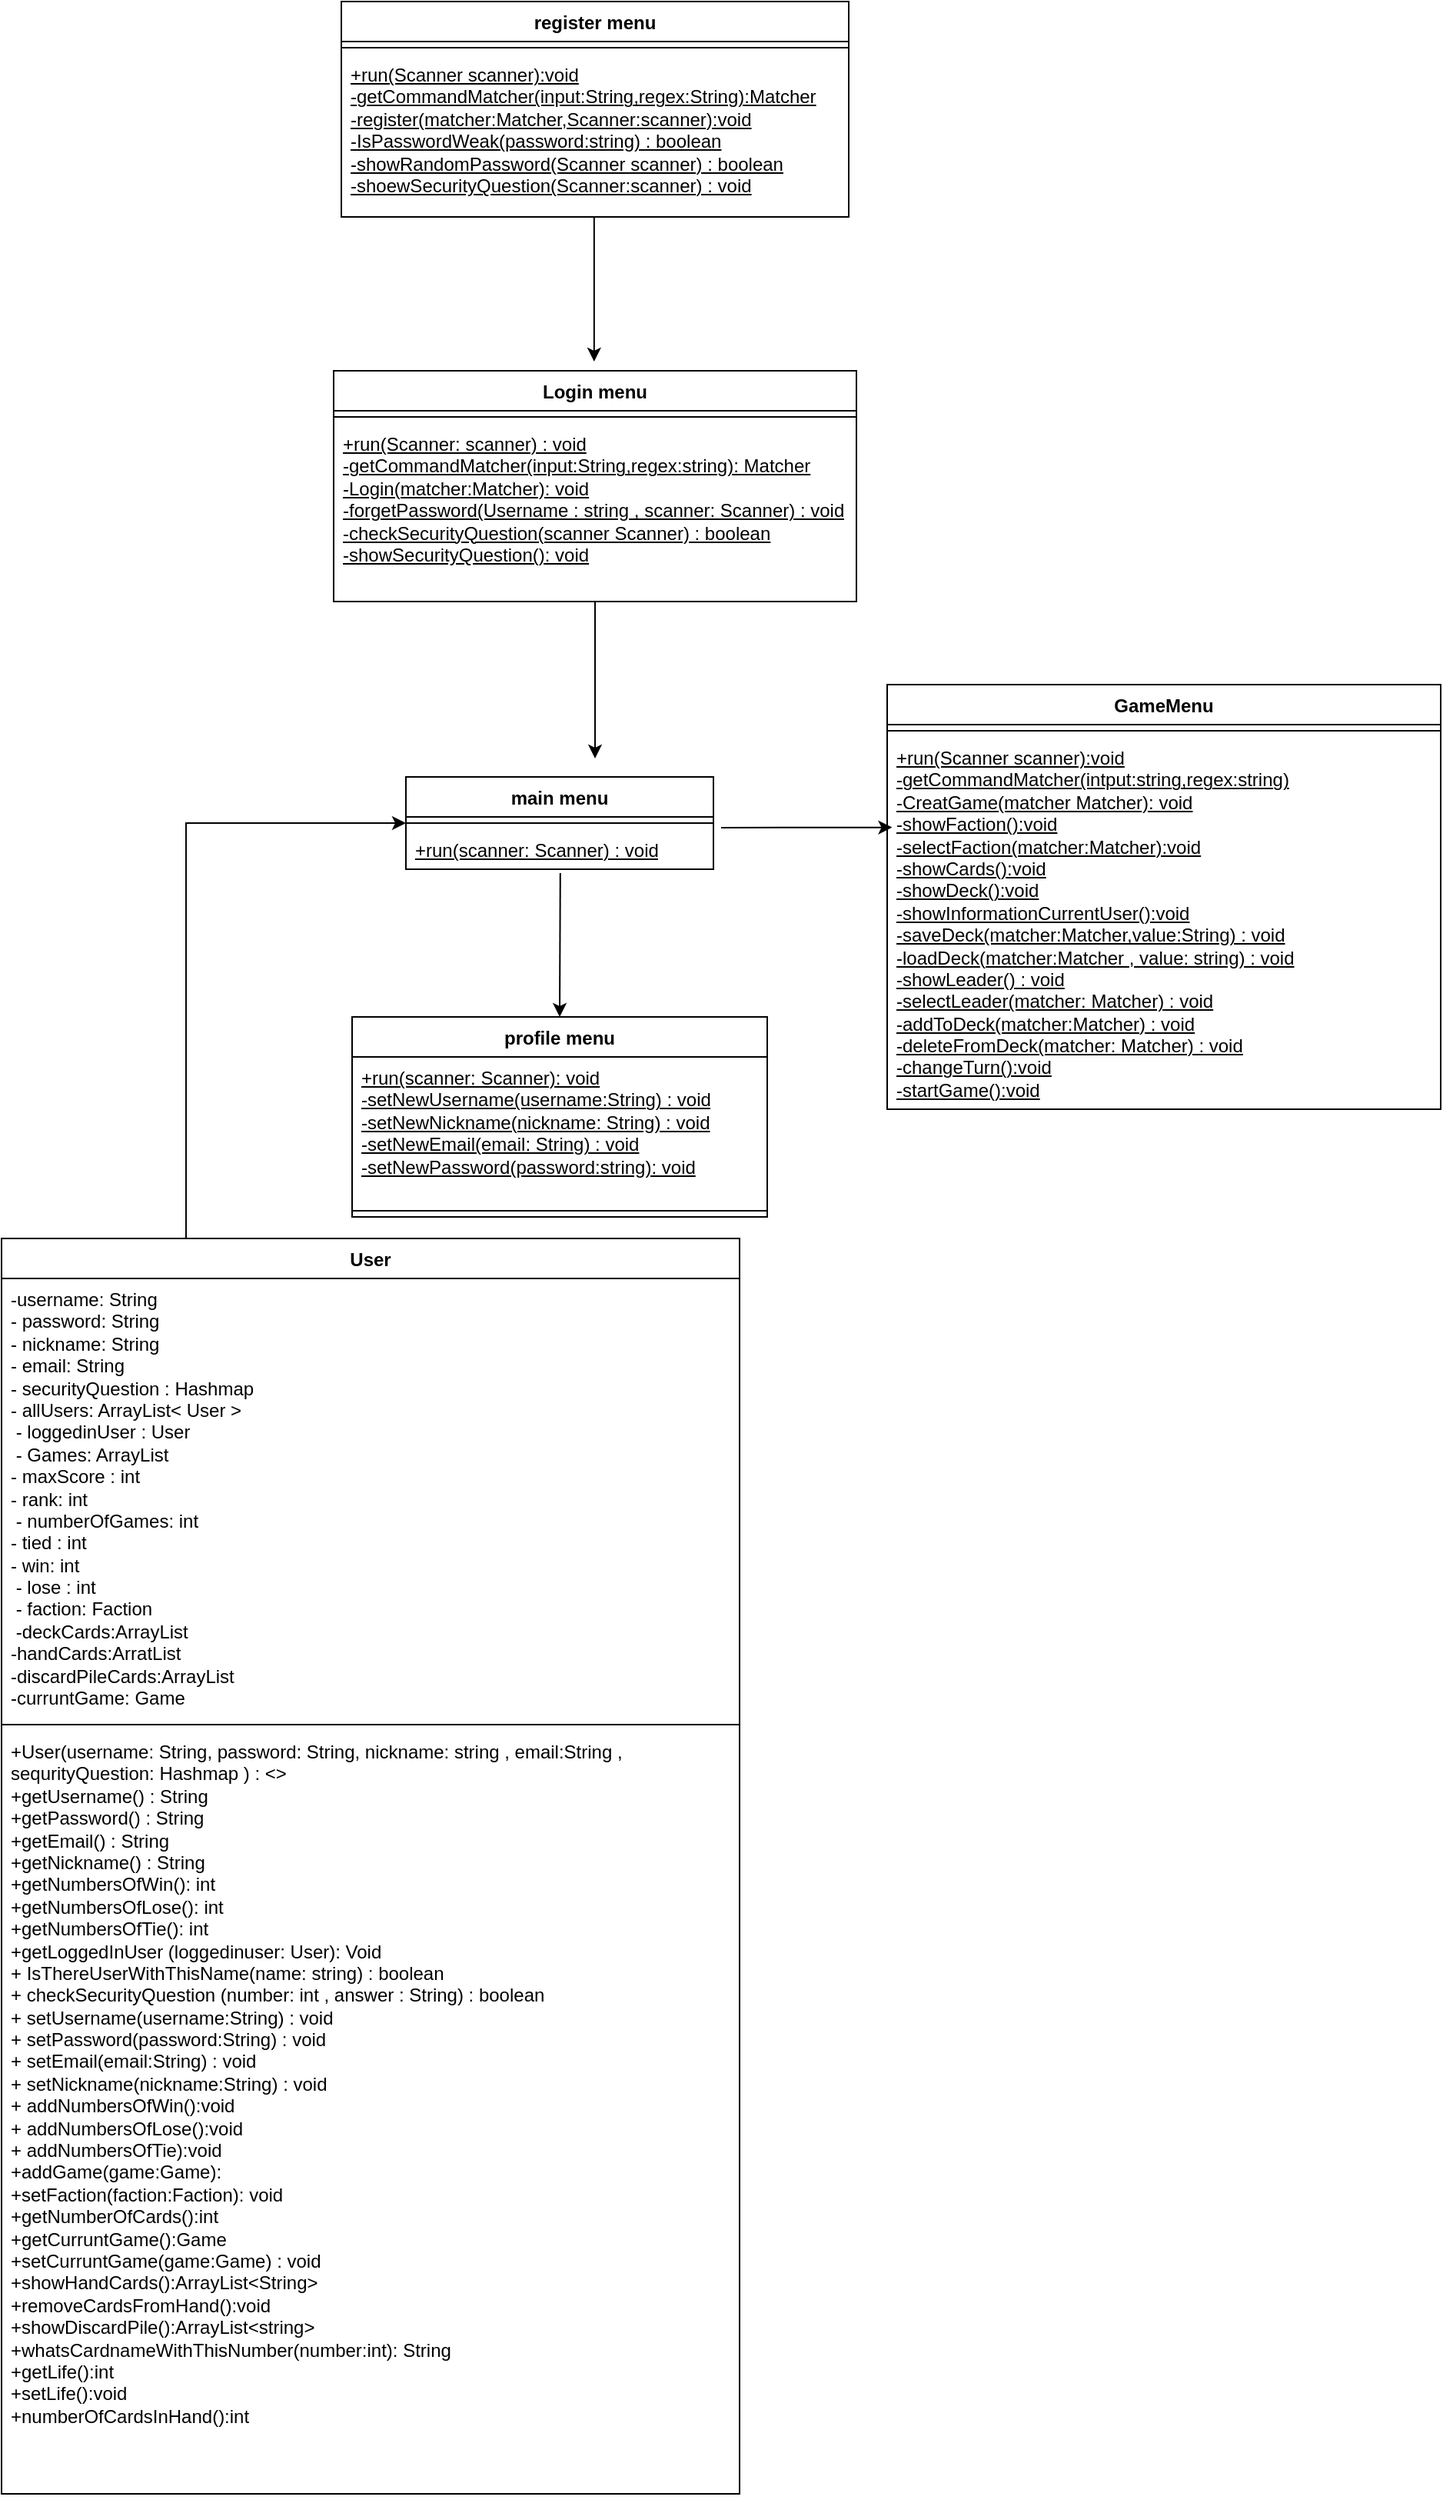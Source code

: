 <mxfile version="24.3.1" type="device" pages="3">
  <diagram name="Page-1" id="62yM4KQowuLvBa1QFS3d">
    <mxGraphModel dx="1122" dy="551" grid="1" gridSize="12" guides="1" tooltips="1" connect="1" arrows="1" fold="1" page="1" pageScale="1" pageWidth="1100" pageHeight="1700" math="0" shadow="0">
      <root>
        <mxCell id="0" />
        <mxCell id="1" parent="0" />
        <mxCell id="cD1Ia-zUpfb2GbpqLbjx-5" value="GameMenu" style="swimlane;fontStyle=1;align=center;verticalAlign=top;childLayout=stackLayout;horizontal=1;startSize=26;horizontalStack=0;resizeParent=1;resizeParentMax=0;resizeLast=0;collapsible=1;marginBottom=0;whiteSpace=wrap;html=1;" vertex="1" parent="1">
          <mxGeometry x="600" y="468" width="360" height="276" as="geometry" />
        </mxCell>
        <mxCell id="cD1Ia-zUpfb2GbpqLbjx-7" value="" style="line;strokeWidth=1;fillColor=none;align=left;verticalAlign=middle;spacingTop=-1;spacingLeft=3;spacingRight=3;rotatable=0;labelPosition=right;points=[];portConstraint=eastwest;strokeColor=inherit;" vertex="1" parent="cD1Ia-zUpfb2GbpqLbjx-5">
          <mxGeometry y="26" width="360" height="8" as="geometry" />
        </mxCell>
        <mxCell id="cD1Ia-zUpfb2GbpqLbjx-8" value="&lt;u&gt;+run(Scanner scanner):void&lt;/u&gt;&lt;div&gt;&lt;u&gt;-getCommandMatcher(intput:string,regex:string)&lt;/u&gt;&lt;/div&gt;&lt;div&gt;&lt;u&gt;-CreatGame(matcher Matcher): void&lt;/u&gt;&lt;/div&gt;&lt;div&gt;&lt;u&gt;-showFaction():void&lt;/u&gt;&lt;/div&gt;&lt;div&gt;&lt;u&gt;-selectFaction(matcher:Matcher):void&lt;/u&gt;&lt;/div&gt;&lt;div&gt;&lt;u&gt;-showCards():void&lt;/u&gt;&lt;/div&gt;&lt;div&gt;&lt;u&gt;-showDeck():void&lt;/u&gt;&lt;/div&gt;&lt;div&gt;&lt;u&gt;-showInformationCurrentUser():void&lt;/u&gt;&lt;/div&gt;&lt;div&gt;&lt;u&gt;-saveDeck(matcher:Matcher,value:String) : void&lt;/u&gt;&lt;/div&gt;&lt;div&gt;&lt;u&gt;-loadDeck(matcher:Matcher , value: string) : void&lt;/u&gt;&lt;/div&gt;&lt;div&gt;&lt;u&gt;-showLeader() : void&lt;/u&gt;&lt;/div&gt;&lt;div&gt;&lt;u&gt;-selectLeader(matcher: Matcher) : void&lt;/u&gt;&lt;/div&gt;&lt;div&gt;&lt;u&gt;-addToDeck(matcher:Matcher) : void&lt;/u&gt;&lt;/div&gt;&lt;div&gt;&lt;u&gt;-deleteFromDeck(matcher: Matcher) : void&lt;/u&gt;&lt;/div&gt;&lt;div&gt;&lt;u&gt;-changeTurn():void&lt;/u&gt;&lt;/div&gt;&lt;div&gt;&lt;u&gt;-startGame():void&lt;/u&gt;&lt;/div&gt;&lt;div&gt;&lt;br&gt;&lt;/div&gt;" style="text;strokeColor=none;fillColor=none;align=left;verticalAlign=top;spacingLeft=4;spacingRight=4;overflow=hidden;rotatable=0;points=[[0,0.5],[1,0.5]];portConstraint=eastwest;whiteSpace=wrap;html=1;" vertex="1" parent="cD1Ia-zUpfb2GbpqLbjx-5">
          <mxGeometry y="34" width="360" height="242" as="geometry" />
        </mxCell>
        <mxCell id="cD1Ia-zUpfb2GbpqLbjx-41" style="edgeStyle=none;rounded=0;orthogonalLoop=1;jettySize=auto;html=1;exitX=0.5;exitY=1;exitDx=0;exitDy=0;" edge="1" parent="1" source="cD1Ia-zUpfb2GbpqLbjx-9">
          <mxGeometry relative="1" as="geometry">
            <mxPoint x="410" y="516" as="targetPoint" />
          </mxGeometry>
        </mxCell>
        <mxCell id="cD1Ia-zUpfb2GbpqLbjx-9" value="Login menu" style="swimlane;fontStyle=1;align=center;verticalAlign=top;childLayout=stackLayout;horizontal=1;startSize=26;horizontalStack=0;resizeParent=1;resizeParentMax=0;resizeLast=0;collapsible=1;marginBottom=0;whiteSpace=wrap;html=1;" vertex="1" parent="1">
          <mxGeometry x="240" y="264" width="340" height="150" as="geometry" />
        </mxCell>
        <mxCell id="cD1Ia-zUpfb2GbpqLbjx-11" value="" style="line;strokeWidth=1;fillColor=none;align=left;verticalAlign=middle;spacingTop=-1;spacingLeft=3;spacingRight=3;rotatable=0;labelPosition=right;points=[];portConstraint=eastwest;strokeColor=inherit;" vertex="1" parent="cD1Ia-zUpfb2GbpqLbjx-9">
          <mxGeometry y="26" width="340" height="8" as="geometry" />
        </mxCell>
        <mxCell id="cD1Ia-zUpfb2GbpqLbjx-12" value="&lt;u&gt;+run(Scanner: scanner) : void&lt;/u&gt;&lt;div&gt;&lt;u&gt;-getCommandMatcher(input:String,regex:string): Matcher&lt;/u&gt;&lt;/div&gt;&lt;div&gt;&lt;u&gt;-Login(matcher:Matcher): void&lt;/u&gt;&lt;/div&gt;&lt;div&gt;&lt;u&gt;-forgetPassword(Username : string , scanner: Scanner) : void&lt;/u&gt;&lt;/div&gt;&lt;div&gt;&lt;u&gt;-checkSecurityQuestion(scanner Scanner) : boolean&lt;/u&gt;&lt;/div&gt;&lt;div&gt;&lt;u&gt;-showSecurityQuestion(): void&lt;/u&gt;&lt;/div&gt;&lt;div&gt;&lt;br&gt;&lt;/div&gt;" style="text;strokeColor=none;fillColor=none;align=left;verticalAlign=top;spacingLeft=4;spacingRight=4;overflow=hidden;rotatable=0;points=[[0,0.5],[1,0.5]];portConstraint=eastwest;whiteSpace=wrap;html=1;" vertex="1" parent="cD1Ia-zUpfb2GbpqLbjx-9">
          <mxGeometry y="34" width="340" height="116" as="geometry" />
        </mxCell>
        <mxCell id="cD1Ia-zUpfb2GbpqLbjx-38" value="" style="edgeStyle=none;rounded=0;orthogonalLoop=1;jettySize=auto;html=1;" edge="1" parent="1">
          <mxGeometry relative="1" as="geometry">
            <mxPoint x="409.41" y="164" as="sourcePoint" />
            <mxPoint x="409.41" y="258" as="targetPoint" />
          </mxGeometry>
        </mxCell>
        <mxCell id="cD1Ia-zUpfb2GbpqLbjx-13" value="register menu" style="swimlane;fontStyle=1;align=center;verticalAlign=top;childLayout=stackLayout;horizontal=1;startSize=26;horizontalStack=0;resizeParent=1;resizeParentMax=0;resizeLast=0;collapsible=1;marginBottom=0;whiteSpace=wrap;html=1;" vertex="1" parent="1">
          <mxGeometry x="245" y="24" width="330" height="140" as="geometry" />
        </mxCell>
        <mxCell id="cD1Ia-zUpfb2GbpqLbjx-15" value="" style="line;strokeWidth=1;fillColor=none;align=left;verticalAlign=middle;spacingTop=-1;spacingLeft=3;spacingRight=3;rotatable=0;labelPosition=right;points=[];portConstraint=eastwest;strokeColor=inherit;" vertex="1" parent="cD1Ia-zUpfb2GbpqLbjx-13">
          <mxGeometry y="26" width="330" height="8" as="geometry" />
        </mxCell>
        <mxCell id="cD1Ia-zUpfb2GbpqLbjx-16" value="&lt;u&gt;+run(Scanner scanner):void&lt;/u&gt;&lt;div&gt;&lt;u&gt;-getCommandMatcher(input:String,regex:String):Matcher&lt;/u&gt;&lt;/div&gt;&lt;div&gt;&lt;u&gt;-register(matcher:Matcher,Scanner:scanner):void&lt;/u&gt;&lt;/div&gt;&lt;div&gt;&lt;u&gt;-IsPasswordWeak(password:string) : boolean&lt;/u&gt;&lt;/div&gt;&lt;div&gt;&lt;u&gt;-showRandomPassword(Scanner scanner) : boolean&lt;/u&gt;&lt;/div&gt;&lt;div&gt;&lt;u&gt;-shoewSecurityQuestion(Scanner:scanner) : void&lt;/u&gt;&lt;/div&gt;&lt;div&gt;&lt;br&gt;&lt;/div&gt;&lt;div&gt;&lt;br&gt;&lt;/div&gt;" style="text;strokeColor=none;fillColor=none;align=left;verticalAlign=top;spacingLeft=4;spacingRight=4;overflow=hidden;rotatable=0;points=[[0,0.5],[1,0.5]];portConstraint=eastwest;whiteSpace=wrap;html=1;" vertex="1" parent="cD1Ia-zUpfb2GbpqLbjx-13">
          <mxGeometry y="34" width="330" height="106" as="geometry" />
        </mxCell>
        <mxCell id="cD1Ia-zUpfb2GbpqLbjx-17" value="main menu" style="swimlane;fontStyle=1;align=center;verticalAlign=top;childLayout=stackLayout;horizontal=1;startSize=26;horizontalStack=0;resizeParent=1;resizeParentMax=0;resizeLast=0;collapsible=1;marginBottom=0;whiteSpace=wrap;html=1;" vertex="1" parent="1">
          <mxGeometry x="287" y="528" width="200" height="60" as="geometry" />
        </mxCell>
        <mxCell id="cD1Ia-zUpfb2GbpqLbjx-19" value="" style="line;strokeWidth=1;fillColor=none;align=left;verticalAlign=middle;spacingTop=-1;spacingLeft=3;spacingRight=3;rotatable=0;labelPosition=right;points=[];portConstraint=eastwest;strokeColor=inherit;" vertex="1" parent="cD1Ia-zUpfb2GbpqLbjx-17">
          <mxGeometry y="26" width="200" height="8" as="geometry" />
        </mxCell>
        <mxCell id="cD1Ia-zUpfb2GbpqLbjx-20" value="&lt;u&gt;+run(scanner: Scanner) : void&lt;/u&gt;" style="text;strokeColor=none;fillColor=none;align=left;verticalAlign=top;spacingLeft=4;spacingRight=4;overflow=hidden;rotatable=0;points=[[0,0.5],[1,0.5]];portConstraint=eastwest;whiteSpace=wrap;html=1;" vertex="1" parent="cD1Ia-zUpfb2GbpqLbjx-17">
          <mxGeometry y="34" width="200" height="26" as="geometry" />
        </mxCell>
        <mxCell id="cD1Ia-zUpfb2GbpqLbjx-43" style="edgeStyle=none;rounded=0;orthogonalLoop=1;jettySize=auto;html=1;exitX=0.502;exitY=1.096;exitDx=0;exitDy=0;exitPerimeter=0;entryX=0.5;entryY=0;entryDx=0;entryDy=0;" edge="1" parent="1" source="cD1Ia-zUpfb2GbpqLbjx-20" target="cD1Ia-zUpfb2GbpqLbjx-25">
          <mxGeometry relative="1" as="geometry">
            <mxPoint x="200" y="700" as="targetPoint" />
            <mxPoint x="200" y="600" as="sourcePoint" />
          </mxGeometry>
        </mxCell>
        <mxCell id="cD1Ia-zUpfb2GbpqLbjx-25" value="profile menu" style="swimlane;fontStyle=1;align=center;verticalAlign=top;childLayout=stackLayout;horizontal=1;startSize=26;horizontalStack=0;resizeParent=1;resizeParentMax=0;resizeLast=0;collapsible=1;marginBottom=0;whiteSpace=wrap;html=1;" vertex="1" parent="1">
          <mxGeometry x="252" y="684" width="270" height="130" as="geometry" />
        </mxCell>
        <mxCell id="cD1Ia-zUpfb2GbpqLbjx-28" value="&lt;u&gt;+run(scanner: Scanner): void&lt;/u&gt;&lt;div&gt;&lt;u&gt;-setNewUsername(username:String) : void&lt;/u&gt;&lt;/div&gt;&lt;div&gt;&lt;u&gt;-setNewNickname(nickname: String) : void&lt;/u&gt;&lt;/div&gt;&lt;div&gt;&lt;u&gt;-setNewEmail(email: String) : void&lt;/u&gt;&lt;/div&gt;&lt;div&gt;&lt;u&gt;-setNewPassword(password:string): void&lt;/u&gt;&lt;/div&gt;&lt;div&gt;&lt;br&gt;&lt;/div&gt;" style="text;strokeColor=none;fillColor=none;align=left;verticalAlign=top;spacingLeft=4;spacingRight=4;overflow=hidden;rotatable=0;points=[[0,0.5],[1,0.5]];portConstraint=eastwest;whiteSpace=wrap;html=1;" vertex="1" parent="cD1Ia-zUpfb2GbpqLbjx-25">
          <mxGeometry y="26" width="270" height="96" as="geometry" />
        </mxCell>
        <mxCell id="cD1Ia-zUpfb2GbpqLbjx-27" value="" style="line;strokeWidth=1;fillColor=none;align=left;verticalAlign=middle;spacingTop=-1;spacingLeft=3;spacingRight=3;rotatable=0;labelPosition=right;points=[];portConstraint=eastwest;strokeColor=inherit;" vertex="1" parent="cD1Ia-zUpfb2GbpqLbjx-25">
          <mxGeometry y="122" width="270" height="8" as="geometry" />
        </mxCell>
        <mxCell id="cD1Ia-zUpfb2GbpqLbjx-42" style="edgeStyle=none;rounded=0;orthogonalLoop=1;jettySize=auto;html=1;entryX=0.009;entryY=0.243;entryDx=0;entryDy=0;entryPerimeter=0;" edge="1" parent="1" target="cD1Ia-zUpfb2GbpqLbjx-8">
          <mxGeometry relative="1" as="geometry">
            <mxPoint x="492" y="561" as="sourcePoint" />
            <mxPoint x="370" y="560" as="targetPoint" />
          </mxGeometry>
        </mxCell>
        <mxCell id="hcnf_4_yWOZ7wHDtFkdv-2" style="edgeStyle=orthogonalEdgeStyle;rounded=0;orthogonalLoop=1;jettySize=auto;html=1;exitX=0.25;exitY=0;exitDx=0;exitDy=0;" edge="1" parent="1" source="cD1Ia-zUpfb2GbpqLbjx-77" target="cD1Ia-zUpfb2GbpqLbjx-19">
          <mxGeometry relative="1" as="geometry" />
        </mxCell>
        <mxCell id="cD1Ia-zUpfb2GbpqLbjx-77" value="User" style="swimlane;fontStyle=1;align=center;verticalAlign=top;childLayout=stackLayout;horizontal=1;startSize=26;horizontalStack=0;resizeParent=1;resizeParentMax=0;resizeLast=0;collapsible=1;marginBottom=0;whiteSpace=wrap;html=1;" vertex="1" parent="1">
          <mxGeometry x="24" y="828" width="480" height="816" as="geometry" />
        </mxCell>
        <mxCell id="cD1Ia-zUpfb2GbpqLbjx-78" value="&lt;div&gt;-username: String&amp;nbsp;&lt;/div&gt;&lt;div&gt;- password: String&amp;nbsp;&lt;/div&gt;&lt;div&gt;- nickname: String&amp;nbsp;&lt;/div&gt;&lt;div&gt;- email: String&amp;nbsp;&lt;/div&gt;&lt;div&gt;- securityQuestion : Hashmap&lt;/div&gt;&lt;div&gt;- allUsers: ArrayList&amp;lt; User &amp;gt;&lt;/div&gt;&lt;div&gt;&amp;nbsp;- loggedinUser : User&lt;/div&gt;&lt;div&gt;&amp;nbsp;- Games: ArrayList&amp;nbsp;&lt;/div&gt;&lt;div&gt;- maxScore : int&amp;nbsp;&lt;/div&gt;&lt;div&gt;- rank: int&lt;/div&gt;&lt;div&gt;&amp;nbsp;- numberOfGames: int&amp;nbsp;&lt;/div&gt;&lt;div&gt;- tied : int&amp;nbsp;&lt;/div&gt;&lt;div&gt;- win: int&lt;/div&gt;&lt;div&gt;&amp;nbsp;- lose : int&lt;/div&gt;&lt;div&gt;&amp;nbsp;- faction: Faction&lt;/div&gt;&lt;div&gt;&amp;nbsp;-deckCards:ArrayList&lt;/div&gt;&lt;div&gt;-handCards:ArratList&amp;nbsp;&lt;/div&gt;&lt;div&gt;-discardPileCards:ArrayList&lt;/div&gt;&lt;div&gt;-curruntGame: Game&lt;/div&gt;" style="text;strokeColor=none;fillColor=none;align=left;verticalAlign=top;spacingLeft=4;spacingRight=4;overflow=hidden;rotatable=0;points=[[0,0.5],[1,0.5]];portConstraint=eastwest;whiteSpace=wrap;html=1;" vertex="1" parent="cD1Ia-zUpfb2GbpqLbjx-77">
          <mxGeometry y="26" width="480" height="286" as="geometry" />
        </mxCell>
        <mxCell id="cD1Ia-zUpfb2GbpqLbjx-79" value="" style="line;strokeWidth=1;fillColor=none;align=left;verticalAlign=middle;spacingTop=-1;spacingLeft=3;spacingRight=3;rotatable=0;labelPosition=right;points=[];portConstraint=eastwest;strokeColor=inherit;" vertex="1" parent="cD1Ia-zUpfb2GbpqLbjx-77">
          <mxGeometry y="312" width="480" height="8" as="geometry" />
        </mxCell>
        <mxCell id="cD1Ia-zUpfb2GbpqLbjx-80" value="+User(username: String, password: String, nickname: string , email:String , sequrityQuestion: Hashmap ) : &amp;lt;&amp;gt;&lt;br&gt;+getUsername() : String&lt;br&gt;+getPassword() : String&lt;br&gt;+getEmail() : String&lt;br&gt;+getNickname() : String&lt;br&gt;+getNumbersOfWin(): int&lt;br&gt;+getNumbersOfLose(): int&lt;br&gt;+getNumbersOfTie(): int&lt;br&gt;+getLoggedInUser (loggedinuser: User): Void&lt;br&gt;+ IsThereUserWithThisName(name: string) : boolean&lt;br&gt;+ checkSecurityQuestion (number: int , answer : String) : boolean&lt;br&gt;+ setUsername(username:String) : void&lt;br&gt;+ setPassword(password:String) : void&lt;br&gt;+ setEmail(email:String) : void&lt;br&gt;+ setNickname(nickname:String) : void&lt;br&gt;+ addNumbersOfWin():void&lt;br&gt;+ addNumbersOfLose():void&lt;br&gt;+ addNumbersOfTie):void&lt;br&gt;+addGame(game:Game): &lt;br&gt;+setFaction(faction:Faction): void&lt;br&gt;+getNumberOfCards():int&lt;br&gt;+getCurruntGame():Game&lt;br&gt;+setCurruntGame(game:Game) : void&lt;div style=&quot;display:none&quot; id=&quot;SDCloudData&quot;&gt;&lt;/div&gt;&lt;div&gt;&lt;div&gt;+showHandCards():ArrayList&amp;lt;String&amp;gt;&lt;/div&gt;&lt;div&gt;+removeCardsFromHand():void&lt;/div&gt;&lt;/div&gt;&lt;div&gt;+showDiscardPile():ArrayList&amp;lt;string&amp;gt;&lt;/div&gt;&lt;div&gt;+whatsCardnameWithThisNumber(number:int): String&lt;/div&gt;&lt;div&gt;+getLife():int&lt;/div&gt;&lt;div&gt;+setLife():void&lt;/div&gt;&lt;div&gt;+numberOfCardsInHand():int&lt;/div&gt;&lt;div&gt;&lt;br&gt;&lt;/div&gt;" style="text;strokeColor=none;fillColor=none;align=left;verticalAlign=top;spacingLeft=4;spacingRight=4;overflow=hidden;rotatable=0;points=[[0,0.5],[1,0.5]];portConstraint=eastwest;whiteSpace=wrap;html=1;" vertex="1" parent="cD1Ia-zUpfb2GbpqLbjx-77">
          <mxGeometry y="320" width="480" height="496" as="geometry" />
        </mxCell>
      </root>
    </mxGraphModel>
  </diagram>
  <diagram id="I-SH35o4rf3jfX0UQmIw" name="Page-2">
    <mxGraphModel dx="2726" dy="3037" grid="1" gridSize="12" guides="1" tooltips="1" connect="1" arrows="1" fold="1" page="1" pageScale="1" pageWidth="1100" pageHeight="1700" math="0" shadow="0">
      <root>
        <mxCell id="0" />
        <mxCell id="1" parent="0" />
        <mxCell id="DdSqjqRHD2Na3jQ-MDyd-1" value="Game" style="swimlane;fontStyle=1;align=center;verticalAlign=top;childLayout=stackLayout;horizontal=1;startSize=26;horizontalStack=0;resizeParent=1;resizeParentMax=0;resizeLast=0;collapsible=1;marginBottom=0;whiteSpace=wrap;html=1;" vertex="1" parent="1">
          <mxGeometry x="592" y="-180" width="420" height="300" as="geometry" />
        </mxCell>
        <mxCell id="DdSqjqRHD2Na3jQ-MDyd-2" value="-player1: User&lt;div&gt;-player2: User&lt;/div&gt;&lt;div&gt;-winner : String&amp;nbsp;&lt;/div&gt;&lt;div&gt;-Time : Date&lt;br&gt;-&amp;nbsp;&lt;span style=&quot;background-color: initial;&quot;&gt;Rounds: ArrayList&amp;nbsp;&lt;/span&gt;&lt;/div&gt;&lt;div&gt;- isTied : boolean&lt;div style=&quot;display:none&quot; id=&quot;SDCloudData&quot;&gt;&lt;/div&gt;&lt;div&gt;-remaningLifeOfPlayer1 : int&lt;/div&gt;&lt;/div&gt;&lt;div&gt;-remainingLifeOfPlayer2 : int&lt;/div&gt;" style="text;strokeColor=none;fillColor=none;align=left;verticalAlign=top;spacingLeft=4;spacingRight=4;overflow=hidden;rotatable=0;points=[[0,0.5],[1,0.5]];portConstraint=eastwest;whiteSpace=wrap;html=1;" vertex="1" parent="DdSqjqRHD2Na3jQ-MDyd-1">
          <mxGeometry y="26" width="420" height="130" as="geometry" />
        </mxCell>
        <mxCell id="DdSqjqRHD2Na3jQ-MDyd-3" value="" style="line;strokeWidth=1;fillColor=none;align=left;verticalAlign=middle;spacingTop=-1;spacingLeft=3;spacingRight=3;rotatable=0;labelPosition=right;points=[];portConstraint=eastwest;strokeColor=inherit;" vertex="1" parent="DdSqjqRHD2Na3jQ-MDyd-1">
          <mxGeometry y="156" width="420" height="8" as="geometry" />
        </mxCell>
        <mxCell id="DdSqjqRHD2Na3jQ-MDyd-4" value="+Game(player1: User,player2: User, Time:Date):void &amp;lt;&amp;gt;&lt;br&gt;+createRound(): void&lt;br&gt;+calculateScore(user: User): int&lt;br&gt;+getTime(): Date&lt;br&gt;+getWinner(): string&lt;br&gt;+getIstied() : boolean&lt;br&gt;+setGameResult(): void&lt;br&gt;+startGame():void&lt;div style=&quot;display:none&quot; id=&quot;SDCloudData&quot;&gt;&lt;/div&gt;&lt;div&gt;&lt;br&gt;&lt;/div&gt;" style="text;strokeColor=none;fillColor=none;align=left;verticalAlign=top;spacingLeft=4;spacingRight=4;overflow=hidden;rotatable=0;points=[[0,0.5],[1,0.5]];portConstraint=eastwest;whiteSpace=wrap;html=1;" vertex="1" parent="DdSqjqRHD2Na3jQ-MDyd-1">
          <mxGeometry y="164" width="420" height="136" as="geometry" />
        </mxCell>
        <mxCell id="DdSqjqRHD2Na3jQ-MDyd-17" value="Round" style="swimlane;fontStyle=1;align=center;verticalAlign=top;childLayout=stackLayout;horizontal=1;startSize=26;horizontalStack=0;resizeParent=1;resizeParentMax=0;resizeLast=0;collapsible=1;marginBottom=0;whiteSpace=wrap;html=1;" vertex="1" parent="1">
          <mxGeometry x="228" y="-180" width="240" height="252" as="geometry" />
        </mxCell>
        <mxCell id="DdSqjqRHD2Na3jQ-MDyd-18" value="-player1 : User&lt;br/&gt;-player2 : User&lt;br/&gt;-player1Score: int&lt;br/&gt;-player2Score : int&lt;div style=&quot;display:none&quot; id=&quot;SDCloudData&quot;&gt;&lt;/div&gt;" style="text;strokeColor=none;fillColor=none;align=left;verticalAlign=top;spacingLeft=4;spacingRight=4;overflow=hidden;rotatable=0;points=[[0,0.5],[1,0.5]];portConstraint=eastwest;whiteSpace=wrap;html=1;" vertex="1" parent="DdSqjqRHD2Na3jQ-MDyd-17">
          <mxGeometry y="26" width="240" height="70" as="geometry" />
        </mxCell>
        <mxCell id="DdSqjqRHD2Na3jQ-MDyd-19" value="" style="line;strokeWidth=1;fillColor=none;align=left;verticalAlign=middle;spacingTop=-1;spacingLeft=3;spacingRight=3;rotatable=0;labelPosition=right;points=[];portConstraint=eastwest;strokeColor=inherit;" vertex="1" parent="DdSqjqRHD2Na3jQ-MDyd-17">
          <mxGeometry y="96" width="240" height="8" as="geometry" />
        </mxCell>
        <mxCell id="DdSqjqRHD2Na3jQ-MDyd-20" value="+getplayer1Score(): int&lt;br&gt;+getplayer2Score(): int&lt;br&gt;+setplayer1Score(player1Score: int): void&lt;br&gt;+setplayer2Score(player2Score: int): void&lt;br&gt;+IsTied():boolean&lt;br&gt;+play():void&lt;div style=&quot;display:none&quot; id=&quot;SDCloudData&quot;&gt;&lt;/div&gt;&lt;div&gt;+changeTurn():void&lt;/div&gt;" style="text;strokeColor=none;fillColor=none;align=left;verticalAlign=top;spacingLeft=4;spacingRight=4;overflow=hidden;rotatable=0;points=[[0,0.5],[1,0.5]];portConstraint=eastwest;whiteSpace=wrap;html=1;" vertex="1" parent="DdSqjqRHD2Na3jQ-MDyd-17">
          <mxGeometry y="104" width="240" height="148" as="geometry" />
        </mxCell>
        <mxCell id="DdSqjqRHD2Na3jQ-MDyd-21" value="Game Board" style="swimlane;fontStyle=1;align=center;verticalAlign=top;childLayout=stackLayout;horizontal=1;startSize=26;horizontalStack=0;resizeParent=1;resizeParentMax=0;resizeLast=0;collapsible=1;marginBottom=0;whiteSpace=wrap;html=1;" vertex="1" parent="1">
          <mxGeometry x="900" y="168" width="444" height="324" as="geometry" />
        </mxCell>
        <mxCell id="DdSqjqRHD2Na3jQ-MDyd-22" value="-player1:User&lt;div style=&quot;display:none&quot; id=&quot;SDCloudData&quot;&gt;&lt;/div&gt;&lt;div&gt;-player2:User&lt;/div&gt;" style="text;strokeColor=none;fillColor=none;align=left;verticalAlign=top;spacingLeft=4;spacingRight=4;overflow=hidden;rotatable=0;points=[[0,0.5],[1,0.5]];portConstraint=eastwest;whiteSpace=wrap;html=1;" vertex="1" parent="DdSqjqRHD2Na3jQ-MDyd-21">
          <mxGeometry y="26" width="444" height="46" as="geometry" />
        </mxCell>
        <mxCell id="DdSqjqRHD2Na3jQ-MDyd-23" value="" style="line;strokeWidth=1;fillColor=none;align=left;verticalAlign=middle;spacingTop=-1;spacingLeft=3;spacingRight=3;rotatable=0;labelPosition=right;points=[];portConstraint=eastwest;strokeColor=inherit;" vertex="1" parent="DdSqjqRHD2Na3jQ-MDyd-21">
          <mxGeometry y="72" width="444" height="8" as="geometry" />
        </mxCell>
        <mxCell id="DdSqjqRHD2Na3jQ-MDyd-24" value="&lt;div&gt;&lt;span style=&quot;background-color: initial;&quot;&gt;+GameBoard(player1:User,player2:User):void &amp;lt;&amp;lt;constructor&amp;gt;&amp;gt;&lt;/span&gt;&lt;/div&gt;&lt;div&gt;&lt;span style=&quot;background-color: initial;&quot;&gt;+getplayer1Score(): int&lt;/span&gt;&lt;br&gt;&lt;/div&gt;&lt;div&gt;+getplayer2Score(): int&lt;br&gt;+setplayer1Score(player1Score: int): void&lt;br&gt;+setplayer2Score(player2Score: int): void&lt;br&gt;+IsTied():boolean&lt;br&gt;+play():void&lt;br&gt;&lt;/div&gt;+addCardsToRow(card:Card): void&lt;br&gt;+endRound():void&lt;br&gt;+getRowCards(number:int): ArrayList&lt;div style=&quot;display:none&quot; id=&quot;SDCloudData&quot;&gt;&lt;/div&gt;&lt;div&gt;+scoreOfRow(number:int): int&lt;/div&gt;&lt;div&gt;+showSpecialPlaceOfRow(number:int): void&lt;/div&gt;&lt;div&gt;+showSpellCards():void&lt;/div&gt;&lt;div&gt;+applyCardsInRow(numberOfRow:int, cardname:String) : void&lt;/div&gt;&lt;div&gt;+userTurn():string&lt;/div&gt;&lt;div&gt;+passTurn():void&lt;/div&gt;&lt;div&gt;&lt;br&gt;&lt;/div&gt;" style="text;strokeColor=none;fillColor=none;align=left;verticalAlign=top;spacingLeft=4;spacingRight=4;overflow=hidden;rotatable=0;points=[[0,0.5],[1,0.5]];portConstraint=eastwest;whiteSpace=wrap;html=1;" vertex="1" parent="DdSqjqRHD2Na3jQ-MDyd-21">
          <mxGeometry y="80" width="444" height="244" as="geometry" />
        </mxCell>
        <mxCell id="DdSqjqRHD2Na3jQ-MDyd-25" value="Faction" style="swimlane;fontStyle=1;align=center;verticalAlign=top;childLayout=stackLayout;horizontal=1;startSize=26;horizontalStack=0;resizeParent=1;resizeParentMax=0;resizeLast=0;collapsible=1;marginBottom=0;whiteSpace=wrap;html=1;" vertex="1" parent="1">
          <mxGeometry x="444" y="684" width="204" height="216" as="geometry" />
        </mxCell>
        <mxCell id="DdSqjqRHD2Na3jQ-MDyd-26" value="-factions:Arraylist&lt;br&gt;-name:String&lt;div style=&quot;display:none&quot; id=&quot;SDCloudData&quot;&gt;&lt;/div&gt;&lt;div&gt;-commander : commander&lt;/div&gt;" style="text;strokeColor=none;fillColor=none;align=left;verticalAlign=top;spacingLeft=4;spacingRight=4;overflow=hidden;rotatable=0;points=[[0,0.5],[1,0.5]];portConstraint=eastwest;whiteSpace=wrap;html=1;" vertex="1" parent="DdSqjqRHD2Na3jQ-MDyd-25">
          <mxGeometry y="26" width="204" height="46" as="geometry" />
        </mxCell>
        <mxCell id="DdSqjqRHD2Na3jQ-MDyd-27" value="" style="line;strokeWidth=1;fillColor=none;align=left;verticalAlign=middle;spacingTop=-1;spacingLeft=3;spacingRight=3;rotatable=0;labelPosition=right;points=[];portConstraint=eastwest;strokeColor=inherit;" vertex="1" parent="DdSqjqRHD2Na3jQ-MDyd-25">
          <mxGeometry y="72" width="204" height="8" as="geometry" />
        </mxCell>
        <mxCell id="DdSqjqRHD2Na3jQ-MDyd-28" value="faction():void &amp;lt;&amp;gt;&lt;br&gt;+&lt;u&gt;getAllFactions(): void&lt;/u&gt;&lt;br&gt;+choosFaction(String):void&lt;br&gt;+getName:String&lt;div style=&quot;display:none&quot; id=&quot;SDCloudData&quot;&gt;&lt;/div&gt;&lt;div&gt;+getCommander():commander&lt;/div&gt;&lt;div&gt;+setCommander(name:String):void&lt;/div&gt;&lt;div&gt;&lt;div&gt;+chooseRandomCard():Card&lt;/div&gt;&lt;div&gt;+showCommander():Commander&lt;/div&gt;&lt;/div&gt;&lt;div&gt;&lt;br&gt;&lt;/div&gt;" style="text;strokeColor=none;fillColor=none;align=left;verticalAlign=top;spacingLeft=4;spacingRight=4;overflow=hidden;rotatable=0;points=[[0,0.5],[1,0.5]];portConstraint=eastwest;whiteSpace=wrap;html=1;" vertex="1" parent="DdSqjqRHD2Na3jQ-MDyd-25">
          <mxGeometry y="80" width="204" height="136" as="geometry" />
        </mxCell>
        <mxCell id="DdSqjqRHD2Na3jQ-MDyd-75" style="edgeStyle=orthogonalEdgeStyle;rounded=0;orthogonalLoop=1;jettySize=auto;html=1;exitX=0.5;exitY=0;exitDx=0;exitDy=0;" edge="1" parent="1" source="DdSqjqRHD2Na3jQ-MDyd-50">
          <mxGeometry relative="1" as="geometry">
            <mxPoint x="504" y="912" as="targetPoint" />
          </mxGeometry>
        </mxCell>
        <mxCell id="DdSqjqRHD2Na3jQ-MDyd-50" value="Monster" style="swimlane;fontStyle=1;align=center;verticalAlign=top;childLayout=stackLayout;horizontal=1;startSize=26;horizontalStack=0;resizeParent=1;resizeParentMax=0;resizeLast=0;collapsible=1;marginBottom=0;whiteSpace=wrap;html=1;" vertex="1" parent="1">
          <mxGeometry x="72" y="1054" width="192" height="132" as="geometry" />
        </mxCell>
        <mxCell id="DdSqjqRHD2Na3jQ-MDyd-51" value="-cards:ArrayList&lt;div style=&quot;display:none&quot; id=&quot;SDCloudData&quot;&gt;&lt;/div&gt;" style="text;strokeColor=none;fillColor=none;align=left;verticalAlign=top;spacingLeft=4;spacingRight=4;overflow=hidden;rotatable=0;points=[[0,0.5],[1,0.5]];portConstraint=eastwest;whiteSpace=wrap;html=1;" vertex="1" parent="DdSqjqRHD2Na3jQ-MDyd-50">
          <mxGeometry y="26" width="192" height="26" as="geometry" />
        </mxCell>
        <mxCell id="DdSqjqRHD2Na3jQ-MDyd-52" value="" style="line;strokeWidth=1;fillColor=none;align=left;verticalAlign=middle;spacingTop=-1;spacingLeft=3;spacingRight=3;rotatable=0;labelPosition=right;points=[];portConstraint=eastwest;strokeColor=inherit;" vertex="1" parent="DdSqjqRHD2Na3jQ-MDyd-50">
          <mxGeometry y="52" width="192" height="8" as="geometry" />
        </mxCell>
        <mxCell id="DdSqjqRHD2Na3jQ-MDyd-53" value="+Monster():void &amp;lt;&amp;lt;constructor&amp;gt;&amp;gt;&lt;br&gt;+setCards(): void&lt;br&gt;+getCards():void&lt;div&gt;+showLeaders():void&lt;br&gt;&lt;div&gt;&lt;br&gt;&lt;div style=&quot;display:none&quot; id=&quot;SDCloudData&quot;&gt;&lt;/div&gt;&lt;div&gt;&lt;br&gt;&lt;/div&gt;&lt;/div&gt;&lt;/div&gt;" style="text;strokeColor=none;fillColor=none;align=left;verticalAlign=top;spacingLeft=4;spacingRight=4;overflow=hidden;rotatable=0;points=[[0,0.5],[1,0.5]];portConstraint=eastwest;whiteSpace=wrap;html=1;" vertex="1" parent="DdSqjqRHD2Na3jQ-MDyd-50">
          <mxGeometry y="60" width="192" height="72" as="geometry" />
        </mxCell>
        <mxCell id="DdSqjqRHD2Na3jQ-MDyd-76" style="edgeStyle=orthogonalEdgeStyle;rounded=0;orthogonalLoop=1;jettySize=auto;html=1;exitX=0.5;exitY=0;exitDx=0;exitDy=0;" edge="1" parent="1" source="DdSqjqRHD2Na3jQ-MDyd-54">
          <mxGeometry relative="1" as="geometry">
            <mxPoint x="524" y="912" as="targetPoint" />
          </mxGeometry>
        </mxCell>
        <mxCell id="DdSqjqRHD2Na3jQ-MDyd-54" value="Enpire Nilfgaardian&lt;div style=&quot;display:none&quot; id=&quot;SDCloudData&quot;&gt;&lt;/div&gt;" style="swimlane;fontStyle=1;align=center;verticalAlign=top;childLayout=stackLayout;horizontal=1;startSize=24;horizontalStack=0;resizeParent=1;resizeParentMax=0;resizeLast=0;collapsible=1;marginBottom=0;whiteSpace=wrap;html=1;" vertex="1" parent="1">
          <mxGeometry x="398" y="1056" width="252" height="132" as="geometry" />
        </mxCell>
        <mxCell id="DdSqjqRHD2Na3jQ-MDyd-55" value="-cards:ArrayList&lt;div style=&quot;display:none&quot; id=&quot;SDCloudData&quot;&gt;&lt;/div&gt;" style="text;strokeColor=none;fillColor=none;align=left;verticalAlign=top;spacingLeft=4;spacingRight=4;overflow=hidden;rotatable=0;points=[[0,0.5],[1,0.5]];portConstraint=eastwest;whiteSpace=wrap;html=1;" vertex="1" parent="DdSqjqRHD2Na3jQ-MDyd-54">
          <mxGeometry y="24" width="252" height="26" as="geometry" />
        </mxCell>
        <mxCell id="DdSqjqRHD2Na3jQ-MDyd-56" value="" style="line;strokeWidth=1;fillColor=none;align=left;verticalAlign=middle;spacingTop=-1;spacingLeft=3;spacingRight=3;rotatable=0;labelPosition=right;points=[];portConstraint=eastwest;strokeColor=inherit;" vertex="1" parent="DdSqjqRHD2Na3jQ-MDyd-54">
          <mxGeometry y="50" width="252" height="8" as="geometry" />
        </mxCell>
        <mxCell id="DdSqjqRHD2Na3jQ-MDyd-57" value="+EnspireNilfgaardian():void &amp;lt;&amp;lt;constructor&amp;gt;&amp;gt;&lt;br&gt;+setCards(): void&lt;br&gt;+getCards():void&lt;div style=&quot;display:none&quot; id=&quot;SDCloudData&quot;&gt;&lt;/div&gt;&lt;div&gt;+showLeaders():void&lt;/div&gt;" style="text;strokeColor=none;fillColor=none;align=left;verticalAlign=top;spacingLeft=4;spacingRight=4;overflow=hidden;rotatable=0;points=[[0,0.5],[1,0.5]];portConstraint=eastwest;whiteSpace=wrap;html=1;" vertex="1" parent="DdSqjqRHD2Na3jQ-MDyd-54">
          <mxGeometry y="58" width="252" height="74" as="geometry" />
        </mxCell>
        <mxCell id="DdSqjqRHD2Na3jQ-MDyd-77" style="edgeStyle=orthogonalEdgeStyle;rounded=0;orthogonalLoop=1;jettySize=auto;html=1;exitX=0.5;exitY=0;exitDx=0;exitDy=0;" edge="1" parent="1" source="DdSqjqRHD2Na3jQ-MDyd-58">
          <mxGeometry relative="1" as="geometry">
            <mxPoint x="540" y="912" as="targetPoint" />
          </mxGeometry>
        </mxCell>
        <mxCell id="DdSqjqRHD2Na3jQ-MDyd-58" value="Realns Northern&lt;div style=&quot;display:none&quot; id=&quot;SDCloudData&quot;&gt;&lt;/div&gt;" style="swimlane;fontStyle=1;align=center;verticalAlign=top;childLayout=stackLayout;horizontal=1;startSize=26;horizontalStack=0;resizeParent=1;resizeParentMax=0;resizeLast=0;collapsible=1;marginBottom=0;whiteSpace=wrap;html=1;" vertex="1" parent="1">
          <mxGeometry x="780" y="1056" width="232" height="132" as="geometry" />
        </mxCell>
        <mxCell id="DdSqjqRHD2Na3jQ-MDyd-59" value="-cards:ArrayList&lt;div style=&quot;display:none&quot; id=&quot;SDCloudData&quot;&gt;&lt;/div&gt;" style="text;strokeColor=none;fillColor=none;align=left;verticalAlign=top;spacingLeft=4;spacingRight=4;overflow=hidden;rotatable=0;points=[[0,0.5],[1,0.5]];portConstraint=eastwest;whiteSpace=wrap;html=1;" vertex="1" parent="DdSqjqRHD2Na3jQ-MDyd-58">
          <mxGeometry y="26" width="232" height="26" as="geometry" />
        </mxCell>
        <mxCell id="DdSqjqRHD2Na3jQ-MDyd-60" value="" style="line;strokeWidth=1;fillColor=none;align=left;verticalAlign=middle;spacingTop=-1;spacingLeft=3;spacingRight=3;rotatable=0;labelPosition=right;points=[];portConstraint=eastwest;strokeColor=inherit;" vertex="1" parent="DdSqjqRHD2Na3jQ-MDyd-58">
          <mxGeometry y="52" width="232" height="8" as="geometry" />
        </mxCell>
        <mxCell id="DdSqjqRHD2Na3jQ-MDyd-61" value="+ReainsNorthern():void &amp;lt;&amp;lt;constructor&amp;gt;&amp;gt;&lt;br&gt;+setCards(): void&lt;br&gt;+getCards():void&lt;div style=&quot;display:none&quot; id=&quot;SDCloudData&quot;&gt;&lt;/div&gt;&lt;div&gt;+showLeaders():void&lt;/div&gt;" style="text;strokeColor=none;fillColor=none;align=left;verticalAlign=top;spacingLeft=4;spacingRight=4;overflow=hidden;rotatable=0;points=[[0,0.5],[1,0.5]];portConstraint=eastwest;whiteSpace=wrap;html=1;" vertex="1" parent="DdSqjqRHD2Na3jQ-MDyd-58">
          <mxGeometry y="60" width="232" height="72" as="geometry" />
        </mxCell>
        <mxCell id="DdSqjqRHD2Na3jQ-MDyd-78" style="edgeStyle=orthogonalEdgeStyle;rounded=0;orthogonalLoop=1;jettySize=auto;html=1;exitX=0.5;exitY=0;exitDx=0;exitDy=0;entryX=0;entryY=0.5;entryDx=0;entryDy=0;" edge="1" parent="1" source="DdSqjqRHD2Na3jQ-MDyd-62" target="DdSqjqRHD2Na3jQ-MDyd-28">
          <mxGeometry relative="1" as="geometry" />
        </mxCell>
        <mxCell id="DdSqjqRHD2Na3jQ-MDyd-62" value="Scoia&#39;tael&lt;div style=&quot;display:none&quot; id=&quot;SDCloudData&quot;&gt;&lt;/div&gt;" style="swimlane;fontStyle=1;align=center;verticalAlign=top;childLayout=stackLayout;horizontal=1;startSize=26;horizontalStack=0;resizeParent=1;resizeParentMax=0;resizeLast=0;collapsible=1;marginBottom=0;whiteSpace=wrap;html=1;" vertex="1" parent="1">
          <mxGeometry x="204" y="1224" width="252" height="132" as="geometry" />
        </mxCell>
        <mxCell id="DdSqjqRHD2Na3jQ-MDyd-63" value="-cards:ArrayList&lt;div style=&quot;display:none&quot; id=&quot;SDCloudData&quot;&gt;&lt;/div&gt;" style="text;strokeColor=none;fillColor=none;align=left;verticalAlign=top;spacingLeft=4;spacingRight=4;overflow=hidden;rotatable=0;points=[[0,0.5],[1,0.5]];portConstraint=eastwest;whiteSpace=wrap;html=1;" vertex="1" parent="DdSqjqRHD2Na3jQ-MDyd-62">
          <mxGeometry y="26" width="252" height="26" as="geometry" />
        </mxCell>
        <mxCell id="DdSqjqRHD2Na3jQ-MDyd-64" value="" style="line;strokeWidth=1;fillColor=none;align=left;verticalAlign=middle;spacingTop=-1;spacingLeft=3;spacingRight=3;rotatable=0;labelPosition=right;points=[];portConstraint=eastwest;strokeColor=inherit;" vertex="1" parent="DdSqjqRHD2Na3jQ-MDyd-62">
          <mxGeometry y="52" width="252" height="8" as="geometry" />
        </mxCell>
        <mxCell id="DdSqjqRHD2Na3jQ-MDyd-65" value="scioaTael():void &amp;lt;&amp;lt;constructor&amp;gt;&amp;gt;&lt;br&gt;+setCards(): void&lt;br&gt;+getCards():void&lt;div style=&quot;display:none&quot; id=&quot;SDCloudData&quot;&gt;&lt;/div&gt;&lt;div&gt;+showLeaders():void&lt;/div&gt;" style="text;strokeColor=none;fillColor=none;align=left;verticalAlign=top;spacingLeft=4;spacingRight=4;overflow=hidden;rotatable=0;points=[[0,0.5],[1,0.5]];portConstraint=eastwest;whiteSpace=wrap;html=1;" vertex="1" parent="DdSqjqRHD2Na3jQ-MDyd-62">
          <mxGeometry y="60" width="252" height="72" as="geometry" />
        </mxCell>
        <mxCell id="DdSqjqRHD2Na3jQ-MDyd-80" style="edgeStyle=orthogonalEdgeStyle;rounded=0;orthogonalLoop=1;jettySize=auto;html=1;exitX=0.5;exitY=0;exitDx=0;exitDy=0;entryX=1;entryY=0.5;entryDx=0;entryDy=0;" edge="1" parent="1" source="DdSqjqRHD2Na3jQ-MDyd-67" target="DdSqjqRHD2Na3jQ-MDyd-28">
          <mxGeometry relative="1" as="geometry" />
        </mxCell>
        <mxCell id="DdSqjqRHD2Na3jQ-MDyd-67" value="Skellige&lt;div style=&quot;display:none&quot; id=&quot;SDCloudData&quot;&gt;&lt;/div&gt;" style="swimlane;fontStyle=1;align=center;verticalAlign=top;childLayout=stackLayout;horizontal=1;startSize=26;horizontalStack=0;resizeParent=1;resizeParentMax=0;resizeLast=0;collapsible=1;marginBottom=0;whiteSpace=wrap;html=1;" vertex="1" parent="1">
          <mxGeometry x="624" y="1224" width="216" height="132" as="geometry" />
        </mxCell>
        <mxCell id="DdSqjqRHD2Na3jQ-MDyd-68" value="-cards:ArrayList&lt;div style=&quot;display:none&quot; id=&quot;SDCloudData&quot;&gt;&lt;/div&gt;" style="text;strokeColor=none;fillColor=none;align=left;verticalAlign=top;spacingLeft=4;spacingRight=4;overflow=hidden;rotatable=0;points=[[0,0.5],[1,0.5]];portConstraint=eastwest;whiteSpace=wrap;html=1;" vertex="1" parent="DdSqjqRHD2Na3jQ-MDyd-67">
          <mxGeometry y="26" width="216" height="26" as="geometry" />
        </mxCell>
        <mxCell id="DdSqjqRHD2Na3jQ-MDyd-69" value="" style="line;strokeWidth=1;fillColor=none;align=left;verticalAlign=middle;spacingTop=-1;spacingLeft=3;spacingRight=3;rotatable=0;labelPosition=right;points=[];portConstraint=eastwest;strokeColor=inherit;" vertex="1" parent="DdSqjqRHD2Na3jQ-MDyd-67">
          <mxGeometry y="52" width="216" height="8" as="geometry" />
        </mxCell>
        <mxCell id="DdSqjqRHD2Na3jQ-MDyd-70" value="+Skellige():void &amp;lt;&amp;lt;constructor&amp;gt;&amp;gt;&lt;br&gt;+setCards(): void&lt;br&gt;+getCards():void&lt;div style=&quot;display:none&quot; id=&quot;SDCloudData&quot;&gt;&lt;/div&gt;&lt;div&gt;+showLeaders():void&lt;/div&gt;" style="text;strokeColor=none;fillColor=none;align=left;verticalAlign=top;spacingLeft=4;spacingRight=4;overflow=hidden;rotatable=0;points=[[0,0.5],[1,0.5]];portConstraint=eastwest;whiteSpace=wrap;html=1;" vertex="1" parent="DdSqjqRHD2Na3jQ-MDyd-67">
          <mxGeometry y="60" width="216" height="72" as="geometry" />
        </mxCell>
        <mxCell id="A6RnM52LoDqWN8gLtUEa-1" value="Commander" style="swimlane;fontStyle=1;align=center;verticalAlign=top;childLayout=stackLayout;horizontal=1;startSize=26;horizontalStack=0;resizeParent=1;resizeParentMax=0;resizeLast=0;collapsible=1;marginBottom=0;whiteSpace=wrap;html=1;" vertex="1" parent="1">
          <mxGeometry x="12" y="540" width="276" height="360" as="geometry" />
        </mxCell>
        <mxCell id="A6RnM52LoDqWN8gLtUEa-2" value="-name:String&lt;div&gt;-faction: Facction&lt;/div&gt;" style="text;strokeColor=none;fillColor=none;align=left;verticalAlign=top;spacingLeft=4;spacingRight=4;overflow=hidden;rotatable=0;points=[[0,0.5],[1,0.5]];portConstraint=eastwest;whiteSpace=wrap;html=1;" vertex="1" parent="A6RnM52LoDqWN8gLtUEa-1">
          <mxGeometry y="26" width="276" height="46" as="geometry" />
        </mxCell>
        <mxCell id="A6RnM52LoDqWN8gLtUEa-3" value="" style="line;strokeWidth=1;fillColor=none;align=left;verticalAlign=middle;spacingTop=-1;spacingLeft=3;spacingRight=3;rotatable=0;labelPosition=right;points=[];portConstraint=eastwest;strokeColor=inherit;" vertex="1" parent="A6RnM52LoDqWN8gLtUEa-1">
          <mxGeometry y="72" width="276" height="8" as="geometry" />
        </mxCell>
        <mxCell id="A6RnM52LoDqWN8gLtUEa-4" value="+action():void&lt;div&gt;-realnsNorthernTheSiegmasterAction():void&lt;/div&gt;&lt;div&gt;-realnsNorthernTheSteelForgedAction():void&lt;/div&gt;&lt;div&gt;-realnsNorthernKingOfTemeriaAction():void&lt;br&gt;&lt;/div&gt;&lt;div&gt;-realnsNorthernLordAction():void&lt;br&gt;&lt;/div&gt;&lt;div&gt;-realnsNorthernSonOfMedellAction():void&lt;br&gt;&lt;/div&gt;&lt;div&gt;&lt;div&gt;-nilfgaardianEmpireTheWhiteFlameAction():void&lt;/div&gt;&lt;/div&gt;&lt;div&gt;-nilfgaardianEmpirehisImperialAction():void&lt;br&gt;&lt;/div&gt;&lt;div&gt;-nilfgaardianEmpireEmperorAction():void&lt;br&gt;&lt;/div&gt;&lt;div&gt;-nilfgaardianEmpireTheRelentlessAction():void&lt;br&gt;&lt;/div&gt;&lt;div&gt;-nilfgaardianEmpireInvaderAction():void&lt;br&gt;&lt;/div&gt;&lt;div&gt;-ScioTaellQueenAction():void&lt;/div&gt;&lt;div&gt;-ScioTaellTheBeautifulAction():void&lt;br&gt;&lt;/div&gt;&lt;div&gt;-ScioTaellDaisyAction():void&lt;br&gt;&lt;/div&gt;&lt;div&gt;-ScioTaellPurebloodAction():void&lt;br&gt;&lt;/div&gt;&lt;div&gt;-ScioTaellHopeAction():void&lt;br&gt;&lt;/div&gt;&lt;div&gt;-skelligeCrachAction():void&lt;/div&gt;&lt;div&gt;-skelligeKingBranAction():void&lt;/div&gt;" style="text;strokeColor=none;fillColor=none;align=left;verticalAlign=top;spacingLeft=4;spacingRight=4;overflow=hidden;rotatable=0;points=[[0,0.5],[1,0.5]];portConstraint=eastwest;whiteSpace=wrap;html=1;" vertex="1" parent="A6RnM52LoDqWN8gLtUEa-1">
          <mxGeometry y="80" width="276" height="280" as="geometry" />
        </mxCell>
        <mxCell id="VchOTAnlj3lPb8Dj_9B_-5" value="" style="endArrow=diamondThin;endFill=0;endSize=24;html=1;rounded=0;" edge="1" parent="1">
          <mxGeometry width="160" relative="1" as="geometry">
            <mxPoint x="300" y="780" as="sourcePoint" />
            <mxPoint x="444" y="780" as="targetPoint" />
          </mxGeometry>
        </mxCell>
        <mxCell id="NVn-8MIQnVoQQtXnVY0V-1" value="Play" style="swimlane;fontStyle=1;align=center;verticalAlign=top;childLayout=stackLayout;horizontal=1;startSize=26;horizontalStack=0;resizeParent=1;resizeParentMax=0;resizeLast=0;collapsible=1;marginBottom=0;whiteSpace=wrap;html=1;" vertex="1" parent="1">
          <mxGeometry x="198" y="108" width="300" height="336" as="geometry" />
        </mxCell>
        <mxCell id="NVn-8MIQnVoQQtXnVY0V-3" value="" style="line;strokeWidth=1;fillColor=none;align=left;verticalAlign=middle;spacingTop=-1;spacingLeft=3;spacingRight=3;rotatable=0;labelPosition=right;points=[];portConstraint=eastwest;strokeColor=inherit;" vertex="1" parent="NVn-8MIQnVoQQtXnVY0V-1">
          <mxGeometry y="26" width="300" height="8" as="geometry" />
        </mxCell>
        <mxCell id="NVn-8MIQnVoQQtXnVY0V-4" value="&lt;u&gt;+run(scanner: Scanner):void&lt;/u&gt;&lt;div&gt;&lt;u&gt;-getCommandMatcher()input:String, regex: string)&lt;/u&gt;&lt;/div&gt;&lt;div&gt;&lt;u&gt;-vetoCard(matcher : Matcher): void&lt;/u&gt;&lt;/div&gt;&lt;div&gt;&lt;u&gt;-inHandDeck(matcher : Matcher): void&lt;/u&gt;&lt;/div&gt;&lt;div&gt;&lt;u&gt;-remaningCardsToPlay(matcher:Matcher):void&lt;/u&gt;&lt;/div&gt;&lt;div&gt;&lt;u&gt;-outOfPlayCard(matcher:Matcher):void&lt;/u&gt;&lt;/div&gt;&lt;div&gt;&lt;u&gt;-cardsInRow(matcher:Matcher):void&lt;/u&gt;&lt;/div&gt;&lt;div&gt;&lt;u&gt;-spellsInPlay(&lt;span style=&quot;background-color: initial;&quot;&gt;matcher Matcher&lt;/span&gt;&lt;span style=&quot;background-color: initial;&quot;&gt;): void&lt;/span&gt;&lt;/u&gt;&lt;/div&gt;&lt;div&gt;&lt;u&gt;-PlaceCard(matcher Matcher): void&lt;/u&gt;&lt;/div&gt;&lt;div&gt;&lt;u&gt;-showCommander(&lt;span style=&quot;background-color: initial;&quot;&gt;matcher Matcher&lt;/span&gt;&lt;span style=&quot;background-color: initial;&quot;&gt;);void&lt;/span&gt;&lt;/u&gt;&lt;/div&gt;&lt;div&gt;&lt;u&gt;-commanderPowerPlay(&lt;span style=&quot;background-color: initial;&quot;&gt;matcher Matcher&lt;/span&gt;&lt;span style=&quot;background-color: initial;&quot;&gt;);void&lt;/span&gt;&lt;/u&gt;&lt;/div&gt;&lt;div&gt;&lt;u&gt;-showPlayersInfo(&lt;span style=&quot;background-color: initial;&quot;&gt;matcher Matcher&lt;/span&gt;&lt;span style=&quot;background-color: initial;&quot;&gt;);void&lt;/span&gt;&lt;/u&gt;&lt;/div&gt;&lt;div&gt;&lt;u&gt;&lt;span style=&quot;background-color: initial;&quot;&gt;showPlayersLives(&lt;/span&gt;&lt;span style=&quot;background-color: initial;&quot;&gt;matcher Matcher&lt;/span&gt;&lt;span style=&quot;background-color: initial;&quot;&gt;);void&lt;/span&gt;&lt;/u&gt;&lt;/div&gt;&lt;div&gt;&lt;u&gt;&lt;span style=&quot;background-color: initial;&quot;&gt;-showcardsInHand(&lt;/span&gt;&lt;span style=&quot;background-color: initial;&quot;&gt;matcher Matcher&lt;/span&gt;&lt;span style=&quot;background-color: initial;&quot;&gt;);void&lt;/span&gt;&lt;/u&gt;&lt;/div&gt;&lt;div&gt;&lt;u&gt;&lt;span style=&quot;background-color: initial;&quot;&gt;-showTurnInfo(&lt;/span&gt;&lt;span style=&quot;background-color: initial;&quot;&gt;matcher Matcher&lt;/span&gt;&lt;span style=&quot;background-color: initial;&quot;&gt;);void&lt;/span&gt;&lt;/u&gt;&lt;/div&gt;&lt;div&gt;&lt;u&gt;&lt;span style=&quot;background-color: initial;&quot;&gt;-showtotalScore(&lt;/span&gt;&lt;span style=&quot;background-color: initial;&quot;&gt;matcher Matcher&lt;/span&gt;&lt;span style=&quot;background-color: initial;&quot;&gt;);void&lt;/span&gt;&lt;/u&gt;&lt;/div&gt;&lt;div&gt;&lt;u&gt;&lt;span style=&quot;background-color: initial;&quot;&gt;-showTotalScoreOfRow (&lt;/span&gt;&lt;span style=&quot;background-color: initial;&quot;&gt;matcher Matcher&lt;/span&gt;&lt;span style=&quot;background-color: initial;&quot;&gt;);void&lt;/span&gt;&lt;/u&gt;&lt;/div&gt;&lt;div&gt;&lt;u&gt;&lt;span style=&quot;background-color: initial;&quot;&gt;-passRound(&lt;/span&gt;&lt;span style=&quot;background-color: initial;&quot;&gt;matcher Matcher&lt;/span&gt;&lt;span style=&quot;background-color: initial;&quot;&gt;);void&lt;/span&gt;&lt;/u&gt;&lt;/div&gt;&lt;div&gt;&lt;span style=&quot;background-color: initial;&quot;&gt;&lt;u&gt;-chaneTurn():void&lt;/u&gt;&lt;/span&gt;&lt;/div&gt;" style="text;strokeColor=none;fillColor=none;align=left;verticalAlign=top;spacingLeft=4;spacingRight=4;overflow=hidden;rotatable=0;points=[[0,0.5],[1,0.5]];portConstraint=eastwest;whiteSpace=wrap;html=1;" vertex="1" parent="NVn-8MIQnVoQQtXnVY0V-1">
          <mxGeometry y="34" width="300" height="302" as="geometry" />
        </mxCell>
        <mxCell id="4jVPp-y_mKWbiSI-4XmG-3" value="" style="endArrow=diamondThin;endFill=0;endSize=24;html=1;rounded=0;" edge="1" parent="1">
          <mxGeometry width="160" relative="1" as="geometry">
            <mxPoint x="468" y="-30.83" as="sourcePoint" />
            <mxPoint x="592" y="-30.83" as="targetPoint" />
            <Array as="points">
              <mxPoint x="528" y="-30.83" />
            </Array>
          </mxGeometry>
        </mxCell>
        <mxCell id="4jVPp-y_mKWbiSI-4XmG-5" style="edgeStyle=orthogonalEdgeStyle;rounded=0;orthogonalLoop=1;jettySize=auto;html=1;exitX=1;exitY=0.5;exitDx=0;exitDy=0;entryX=0.599;entryY=-0.017;entryDx=0;entryDy=0;entryPerimeter=0;" edge="1" parent="1" source="DdSqjqRHD2Na3jQ-MDyd-4" target="DdSqjqRHD2Na3jQ-MDyd-21">
          <mxGeometry relative="1" as="geometry" />
        </mxCell>
      </root>
    </mxGraphModel>
  </diagram>
  <diagram id="6W3u7KaZmf2yDLfKzft5" name="Page-3">
    <mxGraphModel dx="3426" dy="2337" grid="1" gridSize="12" guides="1" tooltips="1" connect="1" arrows="1" fold="1" page="1" pageScale="1" pageWidth="700" pageHeight="1000" math="0" shadow="0">
      <root>
        <mxCell id="0" />
        <mxCell id="1" parent="0" />
        <mxCell id="yWmc8ZtSKgWz0GXCRW4b-5" value="Weather" style="swimlane;fontStyle=1;align=center;verticalAlign=top;childLayout=stackLayout;horizontal=1;startSize=26;horizontalStack=0;resizeParent=1;resizeParentMax=0;resizeLast=0;collapsible=1;marginBottom=0;whiteSpace=wrap;html=1;" vertex="1" parent="1">
          <mxGeometry x="12" y="230" width="420" height="144" as="geometry" />
        </mxCell>
        <mxCell id="yWmc8ZtSKgWz0GXCRW4b-7" value="" style="line;strokeWidth=1;fillColor=none;align=left;verticalAlign=middle;spacingTop=-1;spacingLeft=3;spacingRight=3;rotatable=0;labelPosition=right;points=[];portConstraint=eastwest;strokeColor=inherit;" vertex="1" parent="yWmc8ZtSKgWz0GXCRW4b-5">
          <mxGeometry y="26" width="420" height="8" as="geometry" />
        </mxCell>
        <mxCell id="yWmc8ZtSKgWz0GXCRW4b-8" value="+Weather(name:string,number:int,type:string,power:int):void&amp;lt;&amp;lt;constructor&amp;gt;&amp;gt;&lt;br&gt;+weatherType(name:string)&lt;br&gt;+fog():void&lt;br&gt;+rain():void&lt;br&gt;+bitingFrost():void&lt;br&gt;+cleanWeather():void&lt;div style=&quot;display:none&quot; id=&quot;SDCloudData&quot;&gt;&lt;/div&gt;" style="text;strokeColor=none;fillColor=none;align=left;verticalAlign=top;spacingLeft=4;spacingRight=4;overflow=hidden;rotatable=0;points=[[0,0.5],[1,0.5]];portConstraint=eastwest;whiteSpace=wrap;html=1;" vertex="1" parent="yWmc8ZtSKgWz0GXCRW4b-5">
          <mxGeometry y="34" width="420" height="110" as="geometry" />
        </mxCell>
        <mxCell id="yWmc8ZtSKgWz0GXCRW4b-9" value="Transformers" style="swimlane;fontStyle=1;align=center;verticalAlign=top;childLayout=stackLayout;horizontal=1;startSize=26;horizontalStack=0;resizeParent=1;resizeParentMax=0;resizeLast=0;collapsible=1;marginBottom=0;whiteSpace=wrap;html=1;" vertex="1" parent="1">
          <mxGeometry x="240" y="444" width="480" height="96" as="geometry" />
        </mxCell>
        <mxCell id="yWmc8ZtSKgWz0GXCRW4b-11" value="" style="line;strokeWidth=1;fillColor=none;align=left;verticalAlign=middle;spacingTop=-1;spacingLeft=3;spacingRight=3;rotatable=0;labelPosition=right;points=[];portConstraint=eastwest;strokeColor=inherit;" vertex="1" parent="yWmc8ZtSKgWz0GXCRW4b-9">
          <mxGeometry y="26" width="480" height="8" as="geometry" />
        </mxCell>
        <mxCell id="yWmc8ZtSKgWz0GXCRW4b-12" value="+Tansformors(name:string,number:int,type:string,power:int):void&amp;lt;&amp;lt;constructor&amp;gt;&amp;gt;&lt;br&gt;-turnCard():void&lt;div style=&quot;display:none&quot; id=&quot;SDCloudData&quot;&gt;&lt;/div&gt;" style="text;strokeColor=none;fillColor=none;align=left;verticalAlign=top;spacingLeft=4;spacingRight=4;overflow=hidden;rotatable=0;points=[[0,0.5],[1,0.5]];portConstraint=eastwest;whiteSpace=wrap;html=1;" vertex="1" parent="yWmc8ZtSKgWz0GXCRW4b-9">
          <mxGeometry y="34" width="480" height="62" as="geometry" />
        </mxCell>
        <mxCell id="yWmc8ZtSKgWz0GXCRW4b-17" value="Scroch" style="swimlane;fontStyle=1;align=center;verticalAlign=top;childLayout=stackLayout;horizontal=1;startSize=26;horizontalStack=0;resizeParent=1;resizeParentMax=0;resizeLast=0;collapsible=1;marginBottom=0;whiteSpace=wrap;html=1;" vertex="1" parent="1">
          <mxGeometry x="972" y="240" width="412" height="96" as="geometry" />
        </mxCell>
        <mxCell id="yWmc8ZtSKgWz0GXCRW4b-19" value="" style="line;strokeWidth=1;fillColor=none;align=left;verticalAlign=middle;spacingTop=-1;spacingLeft=3;spacingRight=3;rotatable=0;labelPosition=right;points=[];portConstraint=eastwest;strokeColor=inherit;" vertex="1" parent="yWmc8ZtSKgWz0GXCRW4b-17">
          <mxGeometry y="26" width="412" height="8" as="geometry" />
        </mxCell>
        <mxCell id="yWmc8ZtSKgWz0GXCRW4b-20" value="+Scroch(name:string,number:int,type:string,power:int):void&amp;lt;&amp;lt;constructor&amp;gt;&amp;gt;&lt;br&gt;+calculateAndRemove():void&lt;div style=&quot;display:none&quot; id=&quot;SDCloudData&quot;&gt;&lt;/div&gt;" style="text;strokeColor=none;fillColor=none;align=left;verticalAlign=top;spacingLeft=4;spacingRight=4;overflow=hidden;rotatable=0;points=[[0,0.5],[1,0.5]];portConstraint=eastwest;whiteSpace=wrap;html=1;" vertex="1" parent="yWmc8ZtSKgWz0GXCRW4b-17">
          <mxGeometry y="34" width="412" height="62" as="geometry" />
        </mxCell>
        <mxCell id="yWmc8ZtSKgWz0GXCRW4b-25" value="Tight Bond" style="swimlane;fontStyle=1;align=center;verticalAlign=top;childLayout=stackLayout;horizontal=1;startSize=26;horizontalStack=0;resizeParent=1;resizeParentMax=0;resizeLast=0;collapsible=1;marginBottom=0;whiteSpace=wrap;html=1;" vertex="1" parent="1">
          <mxGeometry x="480" y="264" width="444" height="96" as="geometry" />
        </mxCell>
        <mxCell id="yWmc8ZtSKgWz0GXCRW4b-27" value="" style="line;strokeWidth=1;fillColor=none;align=left;verticalAlign=middle;spacingTop=-1;spacingLeft=3;spacingRight=3;rotatable=0;labelPosition=right;points=[];portConstraint=eastwest;strokeColor=inherit;" vertex="1" parent="yWmc8ZtSKgWz0GXCRW4b-25">
          <mxGeometry y="26" width="444" height="8" as="geometry" />
        </mxCell>
        <mxCell id="yWmc8ZtSKgWz0GXCRW4b-28" value="+TightBond(name:string,number:int,type:string,power:int):void&amp;lt;&amp;lt;constructor&amp;gt;&amp;gt;&lt;br&gt;+similarCard():void&lt;div style=&quot;display:none&quot; id=&quot;SDCloudData&quot;&gt;&lt;/div&gt;" style="text;strokeColor=none;fillColor=none;align=left;verticalAlign=top;spacingLeft=4;spacingRight=4;overflow=hidden;rotatable=0;points=[[0,0.5],[1,0.5]];portConstraint=eastwest;whiteSpace=wrap;html=1;" vertex="1" parent="yWmc8ZtSKgWz0GXCRW4b-25">
          <mxGeometry y="34" width="444" height="62" as="geometry" />
        </mxCell>
        <mxCell id="yWmc8ZtSKgWz0GXCRW4b-33" value="Muster" style="swimlane;fontStyle=1;align=center;verticalAlign=top;childLayout=stackLayout;horizontal=1;startSize=26;horizontalStack=0;resizeParent=1;resizeParentMax=0;resizeLast=0;collapsible=1;marginBottom=0;whiteSpace=wrap;html=1;" vertex="1" parent="1">
          <mxGeometry x="-180" y="-132" width="420" height="96" as="geometry" />
        </mxCell>
        <mxCell id="yWmc8ZtSKgWz0GXCRW4b-35" value="" style="line;strokeWidth=1;fillColor=none;align=left;verticalAlign=middle;spacingTop=-1;spacingLeft=3;spacingRight=3;rotatable=0;labelPosition=right;points=[];portConstraint=eastwest;strokeColor=inherit;" vertex="1" parent="yWmc8ZtSKgWz0GXCRW4b-33">
          <mxGeometry y="26" width="420" height="8" as="geometry" />
        </mxCell>
        <mxCell id="yWmc8ZtSKgWz0GXCRW4b-36" value="+Muster(name:string,number:int,type:string,power:int):void&amp;lt;&amp;lt;constructor&amp;gt;&amp;gt;&lt;br&gt;+addToHand():void&lt;div style=&quot;display:none&quot; id=&quot;SDCloudData&quot;&gt;&lt;/div&gt;" style="text;strokeColor=none;fillColor=none;align=left;verticalAlign=top;spacingLeft=4;spacingRight=4;overflow=hidden;rotatable=0;points=[[0,0.5],[1,0.5]];portConstraint=eastwest;whiteSpace=wrap;html=1;" vertex="1" parent="yWmc8ZtSKgWz0GXCRW4b-33">
          <mxGeometry y="34" width="420" height="62" as="geometry" />
        </mxCell>
        <mxCell id="yWmc8ZtSKgWz0GXCRW4b-37" value="&lt;span style=&quot;font-weight: 400; text-align: left;&quot;&gt;CommandersHorn&lt;/span&gt;" style="swimlane;fontStyle=1;align=center;verticalAlign=top;childLayout=stackLayout;horizontal=1;startSize=26;horizontalStack=0;resizeParent=1;resizeParentMax=0;resizeLast=0;collapsible=1;marginBottom=0;whiteSpace=wrap;html=1;" vertex="1" parent="1">
          <mxGeometry x="-264" y="444" width="480" height="72" as="geometry" />
        </mxCell>
        <mxCell id="yWmc8ZtSKgWz0GXCRW4b-39" value="" style="line;strokeWidth=1;fillColor=none;align=left;verticalAlign=middle;spacingTop=-1;spacingLeft=3;spacingRight=3;rotatable=0;labelPosition=right;points=[];portConstraint=eastwest;strokeColor=inherit;" vertex="1" parent="yWmc8ZtSKgWz0GXCRW4b-37">
          <mxGeometry y="26" width="480" height="8" as="geometry" />
        </mxCell>
        <mxCell id="yWmc8ZtSKgWz0GXCRW4b-40" value="+CommandersHorn(name:string,number:int,type:string,power:int):void&amp;lt;&amp;lt;constructor&amp;gt;&amp;gt;&lt;br&gt;+doubleTheValue(card:Card):void&lt;div style=&quot;display:none&quot; id=&quot;SDCloudData&quot;&gt;&lt;/div&gt;" style="text;strokeColor=none;fillColor=none;align=left;verticalAlign=top;spacingLeft=4;spacingRight=4;overflow=hidden;rotatable=0;points=[[0,0.5],[1,0.5]];portConstraint=eastwest;whiteSpace=wrap;html=1;" vertex="1" parent="yWmc8ZtSKgWz0GXCRW4b-37">
          <mxGeometry y="34" width="480" height="38" as="geometry" />
        </mxCell>
        <mxCell id="yWmc8ZtSKgWz0GXCRW4b-41" value="Decoy" style="swimlane;fontStyle=1;align=center;verticalAlign=top;childLayout=stackLayout;horizontal=1;startSize=26;horizontalStack=0;resizeParent=1;resizeParentMax=0;resizeLast=0;collapsible=1;marginBottom=0;whiteSpace=wrap;html=1;" vertex="1" parent="1">
          <mxGeometry x="756" y="444" width="396" height="96" as="geometry" />
        </mxCell>
        <mxCell id="yWmc8ZtSKgWz0GXCRW4b-43" value="" style="line;strokeWidth=1;fillColor=none;align=left;verticalAlign=middle;spacingTop=-1;spacingLeft=3;spacingRight=3;rotatable=0;labelPosition=right;points=[];portConstraint=eastwest;strokeColor=inherit;" vertex="1" parent="yWmc8ZtSKgWz0GXCRW4b-41">
          <mxGeometry y="26" width="396" height="8" as="geometry" />
        </mxCell>
        <mxCell id="yWmc8ZtSKgWz0GXCRW4b-44" value="+Decoy(name:string,number:int,type:string,power:int):void&amp;lt;&amp;lt;constructor&amp;gt;&amp;gt;&lt;br&gt;+AddCardToHand(card:Card):void&lt;div style=&quot;display:none&quot; id=&quot;SDCloudData&quot;&gt;&lt;/div&gt;" style="text;strokeColor=none;fillColor=none;align=left;verticalAlign=top;spacingLeft=4;spacingRight=4;overflow=hidden;rotatable=0;points=[[0,0.5],[1,0.5]];portConstraint=eastwest;whiteSpace=wrap;html=1;" vertex="1" parent="yWmc8ZtSKgWz0GXCRW4b-41">
          <mxGeometry y="34" width="396" height="62" as="geometry" />
        </mxCell>
        <mxCell id="yWmc8ZtSKgWz0GXCRW4b-45" value="Moral Boost" style="swimlane;fontStyle=1;align=center;verticalAlign=top;childLayout=stackLayout;horizontal=1;startSize=26;horizontalStack=0;resizeParent=1;resizeParentMax=0;resizeLast=0;collapsible=1;marginBottom=0;whiteSpace=wrap;html=1;" vertex="1" parent="1">
          <mxGeometry x="1200" y="384" width="504" height="84" as="geometry" />
        </mxCell>
        <mxCell id="yWmc8ZtSKgWz0GXCRW4b-47" value="" style="line;strokeWidth=1;fillColor=none;align=left;verticalAlign=middle;spacingTop=-1;spacingLeft=3;spacingRight=3;rotatable=0;labelPosition=right;points=[];portConstraint=eastwest;strokeColor=inherit;" vertex="1" parent="yWmc8ZtSKgWz0GXCRW4b-45">
          <mxGeometry y="26" width="504" height="8" as="geometry" />
        </mxCell>
        <mxCell id="yWmc8ZtSKgWz0GXCRW4b-48" value="+MoralBoost(name:string,number:int,type:string,power:int):void&amp;lt;&amp;lt;constructor&amp;gt;&amp;gt;&lt;br&gt;+plusOne():void&lt;div style=&quot;display:none&quot; id=&quot;SDCloudData&quot;&gt;&lt;/div&gt;" style="text;strokeColor=none;fillColor=none;align=left;verticalAlign=top;spacingLeft=4;spacingRight=4;overflow=hidden;rotatable=0;points=[[0,0.5],[1,0.5]];portConstraint=eastwest;whiteSpace=wrap;html=1;" vertex="1" parent="yWmc8ZtSKgWz0GXCRW4b-45">
          <mxGeometry y="34" width="504" height="50" as="geometry" />
        </mxCell>
        <mxCell id="yWmc8ZtSKgWz0GXCRW4b-49" value="Medic" style="swimlane;fontStyle=1;align=center;verticalAlign=top;childLayout=stackLayout;horizontal=1;startSize=26;horizontalStack=0;resizeParent=1;resizeParentMax=0;resizeLast=0;collapsible=1;marginBottom=0;whiteSpace=wrap;html=1;" vertex="1" parent="1">
          <mxGeometry y="60" width="408" height="84" as="geometry" />
        </mxCell>
        <mxCell id="yWmc8ZtSKgWz0GXCRW4b-51" value="" style="line;strokeWidth=1;fillColor=none;align=left;verticalAlign=middle;spacingTop=-1;spacingLeft=3;spacingRight=3;rotatable=0;labelPosition=right;points=[];portConstraint=eastwest;strokeColor=inherit;" vertex="1" parent="yWmc8ZtSKgWz0GXCRW4b-49">
          <mxGeometry y="26" width="408" height="8" as="geometry" />
        </mxCell>
        <mxCell id="yWmc8ZtSKgWz0GXCRW4b-52" value="+Medic(name:string,number:int,type:string,power:int):void&amp;lt;&amp;lt;constructor&amp;gt;&amp;gt;&lt;br&gt;+backCardToGame():void&lt;div style=&quot;display:none&quot; id=&quot;SDCloudData&quot;&gt;&lt;/div&gt;" style="text;strokeColor=none;fillColor=none;align=left;verticalAlign=top;spacingLeft=4;spacingRight=4;overflow=hidden;rotatable=0;points=[[0,0.5],[1,0.5]];portConstraint=eastwest;whiteSpace=wrap;html=1;" vertex="1" parent="yWmc8ZtSKgWz0GXCRW4b-49">
          <mxGeometry y="34" width="408" height="50" as="geometry" />
        </mxCell>
        <mxCell id="yWmc8ZtSKgWz0GXCRW4b-53" value="Spy" style="swimlane;fontStyle=1;align=center;verticalAlign=top;childLayout=stackLayout;horizontal=1;startSize=26;horizontalStack=0;resizeParent=1;resizeParentMax=0;resizeLast=0;collapsible=1;marginBottom=0;whiteSpace=wrap;html=1;" vertex="1" parent="1">
          <mxGeometry x="-96" y="-252" width="396" height="84" as="geometry" />
        </mxCell>
        <mxCell id="yWmc8ZtSKgWz0GXCRW4b-55" value="" style="line;strokeWidth=1;fillColor=none;align=left;verticalAlign=middle;spacingTop=-1;spacingLeft=3;spacingRight=3;rotatable=0;labelPosition=right;points=[];portConstraint=eastwest;strokeColor=inherit;" vertex="1" parent="yWmc8ZtSKgWz0GXCRW4b-53">
          <mxGeometry y="26" width="396" height="8" as="geometry" />
        </mxCell>
        <mxCell id="yWmc8ZtSKgWz0GXCRW4b-56" value="+Spy(name:string,number:int,type:string,power:int):void&amp;lt;&amp;lt;constructor&amp;gt;&amp;gt;&lt;br&gt;+addCardstoHand():void&lt;div style=&quot;display:none&quot; id=&quot;SDCloudData&quot;&gt;&lt;/div&gt;" style="text;strokeColor=none;fillColor=none;align=left;verticalAlign=top;spacingLeft=4;spacingRight=4;overflow=hidden;rotatable=0;points=[[0,0.5],[1,0.5]];portConstraint=eastwest;whiteSpace=wrap;html=1;" vertex="1" parent="yWmc8ZtSKgWz0GXCRW4b-53">
          <mxGeometry y="34" width="396" height="50" as="geometry" />
        </mxCell>
        <mxCell id="yWmc8ZtSKgWz0GXCRW4b-68" value="NoAbility" style="swimlane;fontStyle=1;align=center;verticalAlign=top;childLayout=stackLayout;horizontal=1;startSize=26;horizontalStack=0;resizeParent=1;resizeParentMax=0;resizeLast=0;collapsible=1;marginBottom=0;whiteSpace=wrap;html=1;" vertex="1" parent="1">
          <mxGeometry x="372" y="-324" width="540" height="108" as="geometry" />
        </mxCell>
        <mxCell id="yWmc8ZtSKgWz0GXCRW4b-70" value="" style="line;strokeWidth=1;fillColor=none;align=left;verticalAlign=middle;spacingTop=-1;spacingLeft=3;spacingRight=3;rotatable=0;labelPosition=right;points=[];portConstraint=eastwest;strokeColor=inherit;" vertex="1" parent="yWmc8ZtSKgWz0GXCRW4b-68">
          <mxGeometry y="26" width="540" height="8" as="geometry" />
        </mxCell>
        <mxCell id="yWmc8ZtSKgWz0GXCRW4b-71" value="+NoAbility(name:string,number:int,type:string,power:int):void&amp;lt;&amp;lt;constructor&amp;gt;&amp;gt;&lt;div style=&quot;display:none&quot; id=&quot;SDCloudData&quot;&gt;&lt;/div&gt;" style="text;strokeColor=none;fillColor=none;align=left;verticalAlign=top;spacingLeft=4;spacingRight=4;overflow=hidden;rotatable=0;points=[[0,0.5],[1,0.5]];portConstraint=eastwest;whiteSpace=wrap;html=1;" vertex="1" parent="yWmc8ZtSKgWz0GXCRW4b-68">
          <mxGeometry y="34" width="540" height="74" as="geometry" />
        </mxCell>
        <mxCell id="yWmc8ZtSKgWz0GXCRW4b-72" value="Mardroeme" style="swimlane;fontStyle=1;align=center;verticalAlign=top;childLayout=stackLayout;horizontal=1;startSize=26;horizontalStack=0;resizeParent=1;resizeParentMax=0;resizeLast=0;collapsible=1;marginBottom=0;whiteSpace=wrap;html=1;" vertex="1" parent="1">
          <mxGeometry x="936" y="-36" width="456" height="108" as="geometry" />
        </mxCell>
        <mxCell id="yWmc8ZtSKgWz0GXCRW4b-74" value="" style="line;strokeWidth=1;fillColor=none;align=left;verticalAlign=middle;spacingTop=-1;spacingLeft=3;spacingRight=3;rotatable=0;labelPosition=right;points=[];portConstraint=eastwest;strokeColor=inherit;" vertex="1" parent="yWmc8ZtSKgWz0GXCRW4b-72">
          <mxGeometry y="26" width="456" height="8" as="geometry" />
        </mxCell>
        <mxCell id="yWmc8ZtSKgWz0GXCRW4b-75" value="+Mardroeme(name:string,number:int,type:string,power:int):void&amp;lt;&amp;lt;constructor&amp;gt;&amp;gt;&lt;div&gt;+doAction():void&lt;br&gt;&lt;div&gt;&lt;br&gt;&lt;/div&gt;&lt;/div&gt;" style="text;strokeColor=none;fillColor=none;align=left;verticalAlign=top;spacingLeft=4;spacingRight=4;overflow=hidden;rotatable=0;points=[[0,0.5],[1,0.5]];portConstraint=eastwest;whiteSpace=wrap;html=1;" vertex="1" parent="yWmc8ZtSKgWz0GXCRW4b-72">
          <mxGeometry y="34" width="456" height="74" as="geometry" />
        </mxCell>
        <mxCell id="yWmc8ZtSKgWz0GXCRW4b-76" value="Berserker" style="swimlane;fontStyle=1;align=center;verticalAlign=top;childLayout=stackLayout;horizontal=1;startSize=26;horizontalStack=0;resizeParent=1;resizeParentMax=0;resizeLast=0;collapsible=1;marginBottom=0;whiteSpace=wrap;html=1;" vertex="1" parent="1">
          <mxGeometry x="924" y="-324" width="444" height="108" as="geometry" />
        </mxCell>
        <mxCell id="yWmc8ZtSKgWz0GXCRW4b-78" value="" style="line;strokeWidth=1;fillColor=none;align=left;verticalAlign=middle;spacingTop=-1;spacingLeft=3;spacingRight=3;rotatable=0;labelPosition=right;points=[];portConstraint=eastwest;strokeColor=inherit;" vertex="1" parent="yWmc8ZtSKgWz0GXCRW4b-76">
          <mxGeometry y="26" width="444" height="8" as="geometry" />
        </mxCell>
        <mxCell id="yWmc8ZtSKgWz0GXCRW4b-79" value="+Berserker(name:string,number:int,type:string,power:int):void&amp;lt;&amp;lt;constructor&amp;gt;&amp;gt;&lt;div&gt;+doAction():void&lt;/div&gt;" style="text;strokeColor=none;fillColor=none;align=left;verticalAlign=top;spacingLeft=4;spacingRight=4;overflow=hidden;rotatable=0;points=[[0,0.5],[1,0.5]];portConstraint=eastwest;whiteSpace=wrap;html=1;" vertex="1" parent="yWmc8ZtSKgWz0GXCRW4b-76">
          <mxGeometry y="34" width="444" height="74" as="geometry" />
        </mxCell>
        <mxCell id="1qlG6Qq7jki7-1QXMxRJ-3" value="card" style="swimlane;fontStyle=1;align=center;verticalAlign=top;childLayout=stackLayout;horizontal=1;startSize=26;horizontalStack=0;resizeParent=1;resizeParentMax=0;resizeLast=0;collapsible=1;marginBottom=0;whiteSpace=wrap;html=1;" vertex="1" parent="1">
          <mxGeometry x="552" y="-48" width="244" height="260" as="geometry" />
        </mxCell>
        <mxCell id="1qlG6Qq7jki7-1QXMxRJ-4" value="-name:string&lt;br&gt;-number:int&lt;br&gt;-type:String&lt;br&gt;-row:int&lt;br&gt;-power:int&lt;br&gt;-Abiliyt:String&lt;div&gt;-isSpell:boolean&lt;/div&gt;&lt;div&gt;-isHero:boolean&lt;/div&gt;" style="text;strokeColor=none;fillColor=none;align=left;verticalAlign=top;spacingLeft=4;spacingRight=4;overflow=hidden;rotatable=0;points=[[0,0.5],[1,0.5]];portConstraint=eastwest;whiteSpace=wrap;html=1;" vertex="1" parent="1qlG6Qq7jki7-1QXMxRJ-3">
          <mxGeometry y="26" width="244" height="118" as="geometry" />
        </mxCell>
        <mxCell id="1qlG6Qq7jki7-1QXMxRJ-5" value="" style="line;strokeWidth=1;fillColor=none;align=left;verticalAlign=middle;spacingTop=-1;spacingLeft=3;spacingRight=3;rotatable=0;labelPosition=right;points=[];portConstraint=eastwest;strokeColor=inherit;" vertex="1" parent="1qlG6Qq7jki7-1QXMxRJ-3">
          <mxGeometry y="144" width="244" height="8" as="geometry" />
        </mxCell>
        <mxCell id="1qlG6Qq7jki7-1QXMxRJ-6" value="+Card(card:Card):void&amp;lt;&amp;lt;constructor&amp;gt;&amp;gt;&lt;div&gt;+getName():string&lt;/div&gt;&lt;div&gt;+getNumber():int&lt;/div&gt;&lt;div&gt;+getType():String&lt;/div&gt;&lt;div&gt;+getRow():int&lt;/div&gt;&lt;div&gt;+getPower():int&lt;/div&gt;&lt;div&gt;+getAbility():String&lt;/div&gt;&lt;div&gt;&lt;br&gt;&lt;/div&gt;&lt;div&gt;&lt;br&gt;&lt;/div&gt;" style="text;strokeColor=none;fillColor=none;align=left;verticalAlign=top;spacingLeft=4;spacingRight=4;overflow=hidden;rotatable=0;points=[[0,0.5],[1,0.5]];portConstraint=eastwest;whiteSpace=wrap;html=1;" vertex="1" parent="1qlG6Qq7jki7-1QXMxRJ-3">
          <mxGeometry y="152" width="244" height="108" as="geometry" />
        </mxCell>
        <mxCell id="1qlG6Qq7jki7-1QXMxRJ-8" value="" style="endArrow=block;endSize=16;endFill=0;html=1;rounded=0;entryX=0.197;entryY=0;entryDx=0;entryDy=0;entryPerimeter=0;exitX=0.424;exitY=0.991;exitDx=0;exitDy=0;exitPerimeter=0;" edge="1" parent="1" source="yWmc8ZtSKgWz0GXCRW4b-71" target="1qlG6Qq7jki7-1QXMxRJ-3">
          <mxGeometry width="160" relative="1" as="geometry">
            <mxPoint x="562" y="-192" as="sourcePoint" />
            <mxPoint x="722" y="-192" as="targetPoint" />
          </mxGeometry>
        </mxCell>
        <mxCell id="1qlG6Qq7jki7-1QXMxRJ-10" value="" style="endArrow=block;endSize=16;endFill=0;html=1;rounded=0;exitX=0.479;exitY=0.998;exitDx=0;exitDy=0;exitPerimeter=0;" edge="1" parent="1" source="yWmc8ZtSKgWz0GXCRW4b-79">
          <mxGeometry width="160" relative="1" as="geometry">
            <mxPoint x="1146" y="-204" as="sourcePoint" />
            <mxPoint x="768" y="-60" as="targetPoint" />
            <Array as="points">
              <mxPoint x="1140" y="-120" />
              <mxPoint x="768" y="-120" />
            </Array>
          </mxGeometry>
        </mxCell>
        <mxCell id="1qlG6Qq7jki7-1QXMxRJ-13" value="" style="endArrow=block;endSize=16;endFill=0;html=1;rounded=0;exitX=1.007;exitY=0.764;exitDx=0;exitDy=0;exitPerimeter=0;entryX=0;entryY=0;entryDx=0;entryDy=0;" edge="1" parent="1" source="yWmc8ZtSKgWz0GXCRW4b-56" target="1qlG6Qq7jki7-1QXMxRJ-3">
          <mxGeometry width="160" relative="1" as="geometry">
            <mxPoint x="384" y="-180" as="sourcePoint" />
            <mxPoint x="544" y="-180" as="targetPoint" />
            <Array as="points">
              <mxPoint x="552" y="-180" />
            </Array>
          </mxGeometry>
        </mxCell>
        <mxCell id="1qlG6Qq7jki7-1QXMxRJ-14" value="" style="endArrow=block;endSize=16;endFill=0;html=1;rounded=0;exitX=1.012;exitY=0.038;exitDx=0;exitDy=0;exitPerimeter=0;" edge="1" parent="1" source="yWmc8ZtSKgWz0GXCRW4b-36">
          <mxGeometry width="160" relative="1" as="geometry">
            <mxPoint x="276" y="-24" as="sourcePoint" />
            <mxPoint x="552" y="-24" as="targetPoint" />
            <Array as="points">
              <mxPoint x="432" y="-96" />
            </Array>
          </mxGeometry>
        </mxCell>
        <mxCell id="1qlG6Qq7jki7-1QXMxRJ-15" value="" style="endArrow=block;endSize=16;endFill=0;html=1;rounded=0;" edge="1" parent="1">
          <mxGeometry x="-0.806" y="-12" width="160" relative="1" as="geometry">
            <mxPoint x="408" y="72" as="sourcePoint" />
            <mxPoint x="552" y="72" as="targetPoint" />
            <Array as="points" />
            <mxPoint as="offset" />
          </mxGeometry>
        </mxCell>
        <mxCell id="1qlG6Qq7jki7-1QXMxRJ-19" value="" style="endArrow=block;endSize=16;endFill=0;html=1;rounded=0;exitX=0;exitY=0.5;exitDx=0;exitDy=0;" edge="1" parent="1" source="yWmc8ZtSKgWz0GXCRW4b-75">
          <mxGeometry x="-0.25" y="-84" width="160" relative="1" as="geometry">
            <mxPoint x="892" y="36" as="sourcePoint" />
            <mxPoint x="796" y="36" as="targetPoint" />
            <Array as="points" />
            <mxPoint as="offset" />
          </mxGeometry>
        </mxCell>
        <mxCell id="1qlG6Qq7jki7-1QXMxRJ-20" value="" style="endArrow=block;endSize=16;endFill=0;html=1;rounded=0;" edge="1" parent="1">
          <mxGeometry width="160" relative="1" as="geometry">
            <mxPoint x="1104" y="228" as="sourcePoint" />
            <mxPoint x="804" y="132" as="targetPoint" />
            <Array as="points">
              <mxPoint x="1104" y="132" />
            </Array>
          </mxGeometry>
        </mxCell>
        <mxCell id="1qlG6Qq7jki7-1QXMxRJ-21" value="" style="endArrow=block;endSize=16;endFill=0;html=1;rounded=0;exitX=0.5;exitY=0;exitDx=0;exitDy=0;" edge="1" parent="1" source="yWmc8ZtSKgWz0GXCRW4b-25">
          <mxGeometry width="160" relative="1" as="geometry">
            <mxPoint x="696" y="240" as="sourcePoint" />
            <mxPoint x="702" y="216" as="targetPoint" />
          </mxGeometry>
        </mxCell>
        <mxCell id="1qlG6Qq7jki7-1QXMxRJ-22" value="" style="endArrow=block;endSize=16;endFill=0;html=1;rounded=0;entryX=-0.005;entryY=0.727;entryDx=0;entryDy=0;entryPerimeter=0;" edge="1" parent="1" target="1qlG6Qq7jki7-1QXMxRJ-6">
          <mxGeometry width="160" relative="1" as="geometry">
            <mxPoint x="360" y="228" as="sourcePoint" />
            <mxPoint x="396" y="180" as="targetPoint" />
            <Array as="points">
              <mxPoint x="360" y="180" />
            </Array>
          </mxGeometry>
        </mxCell>
        <mxCell id="1qlG6Qq7jki7-1QXMxRJ-25" value="" style="endArrow=block;endSize=16;endFill=0;html=1;rounded=0;exitX=0.803;exitY=-0.032;exitDx=0;exitDy=0;exitPerimeter=0;entryX=-0.01;entryY=0.324;entryDx=0;entryDy=0;entryPerimeter=0;" edge="1" parent="1" target="1qlG6Qq7jki7-1QXMxRJ-6">
          <mxGeometry width="160" relative="1" as="geometry">
            <mxPoint x="109.44" y="436.846" as="sourcePoint" />
            <mxPoint x="533.9" y="140.514" as="targetPoint" />
            <Array as="points">
              <mxPoint x="108" y="403.15" />
              <mxPoint x="444" y="403.15" />
              <mxPoint x="444" y="139.15" />
            </Array>
          </mxGeometry>
        </mxCell>
        <mxCell id="1qlG6Qq7jki7-1QXMxRJ-34" value="Extends" style="endArrow=block;endSize=16;endFill=0;html=1;rounded=0;" edge="1" parent="1">
          <mxGeometry width="160" relative="1" as="geometry">
            <mxPoint x="468" y="432" as="sourcePoint" />
            <mxPoint x="552" y="101.09" as="targetPoint" />
            <Array as="points">
              <mxPoint x="468" y="101" />
            </Array>
          </mxGeometry>
        </mxCell>
        <mxCell id="1qlG6Qq7jki7-1QXMxRJ-35" value="" style="endArrow=block;endSize=16;endFill=0;html=1;rounded=0;entryX=1;entryY=0.5;entryDx=0;entryDy=0;exitX=0.466;exitY=-0.062;exitDx=0;exitDy=0;exitPerimeter=0;" edge="1" parent="1" source="yWmc8ZtSKgWz0GXCRW4b-41" target="1qlG6Qq7jki7-1QXMxRJ-6">
          <mxGeometry width="160" relative="1" as="geometry">
            <mxPoint x="1008" y="432" as="sourcePoint" />
            <mxPoint x="936" y="228" as="targetPoint" />
            <Array as="points">
              <mxPoint x="936" y="158" />
            </Array>
          </mxGeometry>
        </mxCell>
        <mxCell id="1qlG6Qq7jki7-1QXMxRJ-37" value="" style="endArrow=block;endSize=16;endFill=0;html=1;rounded=0;" edge="1" parent="1">
          <mxGeometry width="160" relative="1" as="geometry">
            <mxPoint x="1440" y="372" as="sourcePoint" />
            <mxPoint x="796" y="96" as="targetPoint" />
            <Array as="points">
              <mxPoint x="1440" y="96" />
            </Array>
          </mxGeometry>
        </mxCell>
      </root>
    </mxGraphModel>
  </diagram>
</mxfile>
